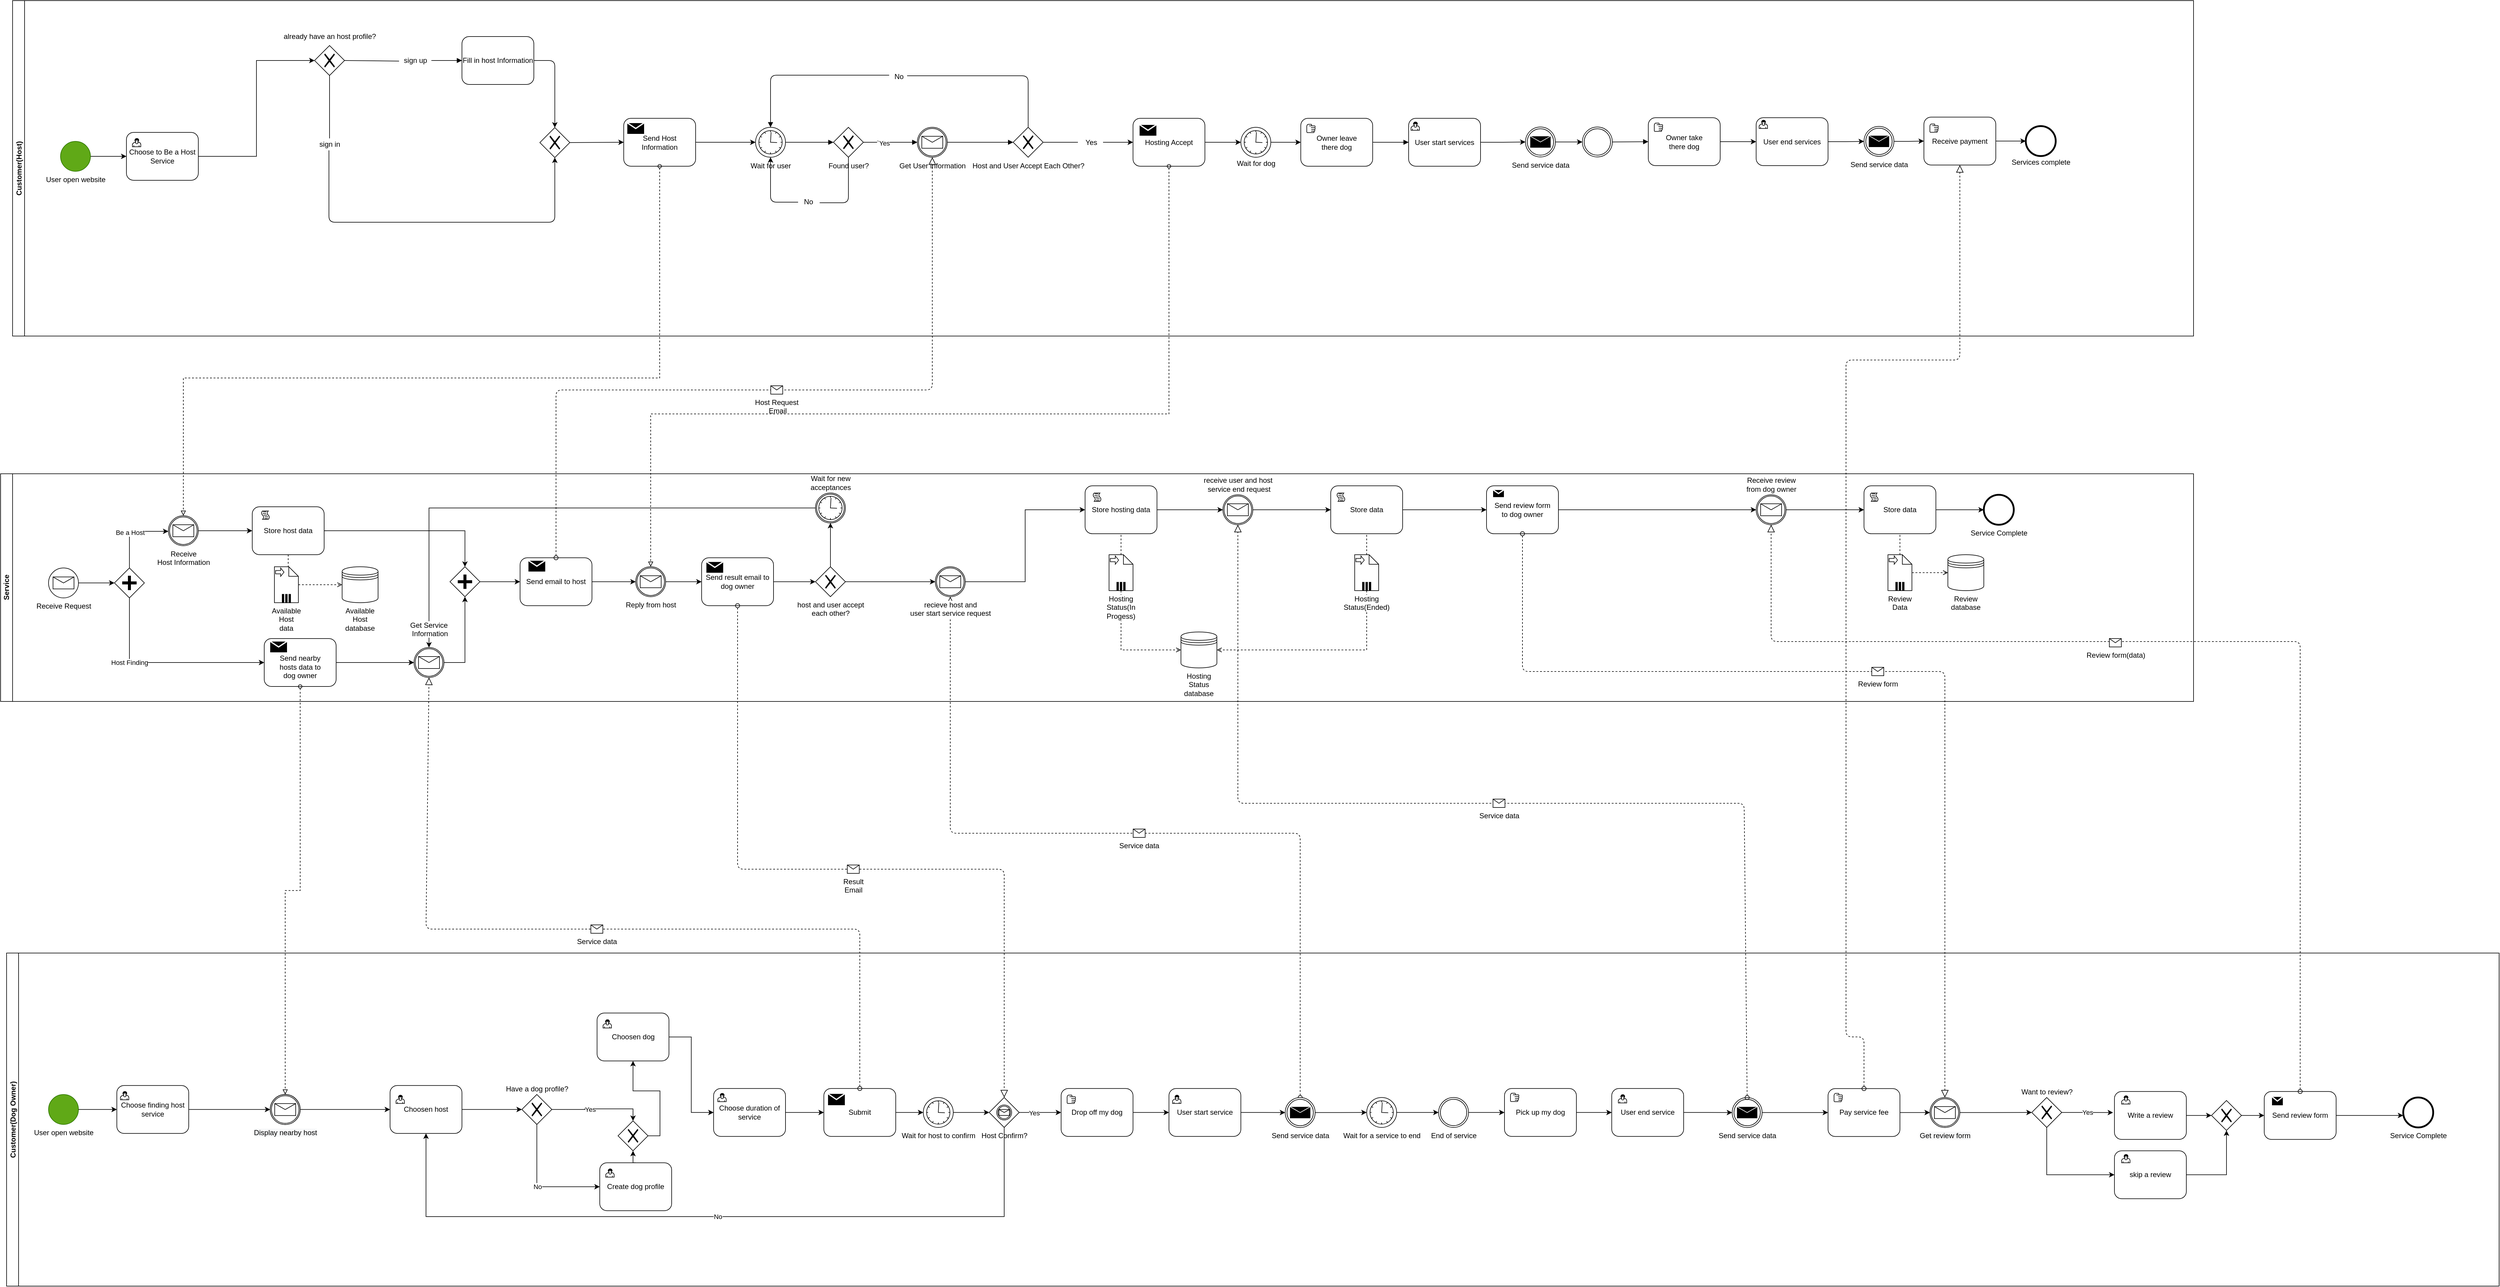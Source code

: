<mxfile version="14.2.9" type="github">
  <diagram id="prtHgNgQTEPvFCAcTncT" name="Page-1">
    <mxGraphModel dx="2011" dy="3407" grid="1" gridSize="10" guides="1" tooltips="1" connect="1" arrows="1" fold="1" page="1" pageScale="1" pageWidth="1654" pageHeight="1169" math="0" shadow="0">
      <root>
        <mxCell id="0" />
        <mxCell id="1" parent="0" />
        <mxCell id="zRcpY7Li771tuFU87ufb-33" value="" style="startArrow=oval;startFill=0;startSize=7;endArrow=block;endFill=0;endSize=10;dashed=1;html=1;exitX=0.5;exitY=0;exitDx=0;exitDy=0;entryX=0.5;entryY=1;entryDx=0;entryDy=0;labelBackgroundColor=#ffffff;" edge="1" parent="1" source="zRcpY7Li771tuFU87ufb-11" target="unD61fQ7snLegaBzTk5--12">
          <mxGeometry relative="1" as="geometry">
            <mxPoint x="2300" y="-660" as="sourcePoint" />
            <mxPoint x="2400" y="-660" as="targetPoint" />
            <Array as="points">
              <mxPoint x="2329" y="-780" />
              <mxPoint x="1745" y="-780" />
            </Array>
          </mxGeometry>
        </mxCell>
        <mxCell id="zRcpY7Li771tuFU87ufb-34" value="Service data" style="shape=message;html=1;outlineConnect=0;labelPosition=center;verticalLabelPosition=bottom;align=center;verticalAlign=top;" vertex="1" parent="zRcpY7Li771tuFU87ufb-33">
          <mxGeometry width="20" height="14" relative="1" as="geometry">
            <mxPoint x="-10" y="-7" as="offset" />
          </mxGeometry>
        </mxCell>
        <mxCell id="unD61fQ7snLegaBzTk5--29" style="edgeStyle=orthogonalEdgeStyle;rounded=0;orthogonalLoop=1;jettySize=auto;html=1;entryX=0;entryY=0.5;entryDx=0;entryDy=0;" parent="1" source="unD61fQ7snLegaBzTk5--26" target="unD61fQ7snLegaBzTk5--37" edge="1">
          <mxGeometry relative="1" as="geometry">
            <mxPoint x="2930" y="-1320.0" as="targetPoint" />
          </mxGeometry>
        </mxCell>
        <mxCell id="unD61fQ7snLegaBzTk5--26" value="Send review form &lt;br&gt;to dog owner" style="shape=ext;rounded=1;html=1;whiteSpace=wrap;" parent="1" vertex="1">
          <mxGeometry x="2640" y="-1360" width="120" height="80" as="geometry" />
        </mxCell>
        <mxCell id="zWBF7Wv0CZKXbvyfvgMt-2" value="Customer(Dog Owner)" style="swimlane;startSize=20;horizontal=0;labelPosition=center;verticalLabelPosition=middle;align=center;verticalAlign=middle;" parent="1" vertex="1">
          <mxGeometry x="170" y="-580" width="4160" height="556" as="geometry" />
        </mxCell>
        <mxCell id="zWBF7Wv0CZKXbvyfvgMt-4" value="&lt;span style=&quot;&quot;&gt;User open website&lt;/span&gt;" style="shape=mxgraph.bpmn.shape;html=1;verticalLabelPosition=bottom;labelBackgroundColor=#FFFFFF;verticalAlign=top;align=center;perimeter=ellipsePerimeter;outlineConnect=0;outline=standard;symbol=general;fillColor=#60a917;strokeColor=#2D7600;" parent="zWBF7Wv0CZKXbvyfvgMt-2" vertex="1">
          <mxGeometry x="70" y="236.14" width="50" height="50" as="geometry" />
        </mxCell>
        <mxCell id="zWBF7Wv0CZKXbvyfvgMt-94" style="edgeStyle=orthogonalEdgeStyle;rounded=0;orthogonalLoop=1;jettySize=auto;html=1;startArrow=none;startFill=0;endArrow=block;endFill=1;entryX=0.5;entryY=0;entryDx=0;entryDy=0;" parent="zWBF7Wv0CZKXbvyfvgMt-2" edge="1">
          <mxGeometry relative="1" as="geometry">
            <mxPoint x="1545" y="35.0" as="targetPoint" />
            <Array as="points">
              <mxPoint x="2035" y="-70" />
              <mxPoint x="1545" y="-70" />
            </Array>
          </mxGeometry>
        </mxCell>
        <mxCell id="zWBF7Wv0CZKXbvyfvgMt-95" value="No" style="edgeLabel;html=1;align=center;verticalAlign=middle;resizable=0;points=[];" parent="zWBF7Wv0CZKXbvyfvgMt-94" connectable="0" vertex="1">
          <mxGeometry x="-0.203" y="3" relative="1" as="geometry">
            <mxPoint as="offset" />
          </mxGeometry>
        </mxCell>
        <mxCell id="zWBF7Wv0CZKXbvyfvgMt-184" style="edgeStyle=orthogonalEdgeStyle;rounded=0;orthogonalLoop=1;jettySize=auto;html=1;exitX=1;exitY=0.5;exitDx=0;exitDy=0;entryX=0;entryY=0.5;entryDx=0;entryDy=0;" parent="zWBF7Wv0CZKXbvyfvgMt-2" source="zWBF7Wv0CZKXbvyfvgMt-153" target="Tl_W29gyMfKL-6Gt1cae-114" edge="1">
          <mxGeometry relative="1" as="geometry">
            <mxPoint x="450" y="261.14" as="targetPoint" />
          </mxGeometry>
        </mxCell>
        <mxCell id="zWBF7Wv0CZKXbvyfvgMt-153" value="Choose finding host&lt;br&gt;service" style="shape=ext;rounded=1;html=1;whiteSpace=wrap;" parent="zWBF7Wv0CZKXbvyfvgMt-2" vertex="1">
          <mxGeometry x="184" y="221.14" width="120" height="80" as="geometry" />
        </mxCell>
        <mxCell id="zWBF7Wv0CZKXbvyfvgMt-151" style="edgeStyle=orthogonalEdgeStyle;rounded=0;orthogonalLoop=1;jettySize=auto;html=1;exitX=1;exitY=0.5;exitDx=0;exitDy=0;entryX=0;entryY=0.5;entryDx=0;entryDy=0;" parent="zWBF7Wv0CZKXbvyfvgMt-2" source="zWBF7Wv0CZKXbvyfvgMt-4" target="zWBF7Wv0CZKXbvyfvgMt-153" edge="1">
          <mxGeometry relative="1" as="geometry">
            <mxPoint x="170" y="266.64" as="targetPoint" />
          </mxGeometry>
        </mxCell>
        <mxCell id="zWBF7Wv0CZKXbvyfvgMt-163" style="edgeStyle=orthogonalEdgeStyle;rounded=0;orthogonalLoop=1;jettySize=auto;html=1;exitX=1;exitY=0.5;exitDx=0;exitDy=0;entryX=0;entryY=0.5;entryDx=0;entryDy=0;" parent="zWBF7Wv0CZKXbvyfvgMt-2" source="Tl_W29gyMfKL-6Gt1cae-114" target="zWBF7Wv0CZKXbvyfvgMt-155" edge="1">
          <mxGeometry relative="1" as="geometry">
            <mxPoint x="500" y="261.14" as="sourcePoint" />
          </mxGeometry>
        </mxCell>
        <mxCell id="zWBF7Wv0CZKXbvyfvgMt-164" style="edgeStyle=orthogonalEdgeStyle;rounded=0;orthogonalLoop=1;jettySize=auto;html=1;exitX=1;exitY=0.5;exitDx=0;exitDy=0;entryX=0;entryY=0.5;entryDx=0;entryDy=0;" parent="zWBF7Wv0CZKXbvyfvgMt-2" source="zWBF7Wv0CZKXbvyfvgMt-155" target="zWBF7Wv0CZKXbvyfvgMt-157" edge="1">
          <mxGeometry relative="1" as="geometry" />
        </mxCell>
        <mxCell id="zWBF7Wv0CZKXbvyfvgMt-155" value="Choosen host" style="shape=ext;rounded=1;html=1;whiteSpace=wrap;" parent="zWBF7Wv0CZKXbvyfvgMt-2" vertex="1">
          <mxGeometry x="640" y="221.14" width="120" height="80" as="geometry" />
        </mxCell>
        <mxCell id="zWBF7Wv0CZKXbvyfvgMt-157" value="Have a dog profile?" style="shape=mxgraph.bpmn.shape;html=1;verticalLabelPosition=top;labelBackgroundColor=#ffffff;verticalAlign=bottom;align=center;perimeter=rhombusPerimeter;background=gateway;outlineConnect=0;outline=none;symbol=exclusiveGw;labelPosition=center;" parent="zWBF7Wv0CZKXbvyfvgMt-2" vertex="1">
          <mxGeometry x="860" y="236.14" width="50" height="50" as="geometry" />
        </mxCell>
        <mxCell id="zWBF7Wv0CZKXbvyfvgMt-205" style="edgeStyle=orthogonalEdgeStyle;rounded=0;orthogonalLoop=1;jettySize=auto;html=1;exitX=0.5;exitY=0;exitDx=0;exitDy=0;entryX=0.5;entryY=1;entryDx=0;entryDy=0;" parent="zWBF7Wv0CZKXbvyfvgMt-2" source="zWBF7Wv0CZKXbvyfvgMt-158" target="zWBF7Wv0CZKXbvyfvgMt-204" edge="1">
          <mxGeometry relative="1" as="geometry" />
        </mxCell>
        <mxCell id="zWBF7Wv0CZKXbvyfvgMt-158" value="Create dog profile" style="shape=ext;rounded=1;html=1;whiteSpace=wrap;" parent="zWBF7Wv0CZKXbvyfvgMt-2" vertex="1">
          <mxGeometry x="990" y="350.14" width="120" height="80" as="geometry" />
        </mxCell>
        <mxCell id="zWBF7Wv0CZKXbvyfvgMt-159" value="No" style="edgeStyle=orthogonalEdgeStyle;rounded=0;orthogonalLoop=1;jettySize=auto;html=1;exitX=0.5;exitY=1;exitDx=0;exitDy=0;entryX=0;entryY=0.5;entryDx=0;entryDy=0;" parent="zWBF7Wv0CZKXbvyfvgMt-2" source="zWBF7Wv0CZKXbvyfvgMt-157" target="zWBF7Wv0CZKXbvyfvgMt-158" edge="1">
          <mxGeometry relative="1" as="geometry">
            <mxPoint x="885.471" y="390.14" as="targetPoint" />
          </mxGeometry>
        </mxCell>
        <mxCell id="zWBF7Wv0CZKXbvyfvgMt-183" style="edgeStyle=orthogonalEdgeStyle;rounded=0;orthogonalLoop=1;jettySize=auto;html=1;exitX=1;exitY=0.5;exitDx=0;exitDy=0;entryX=0;entryY=0.5;entryDx=0;entryDy=0;" parent="zWBF7Wv0CZKXbvyfvgMt-2" source="zWBF7Wv0CZKXbvyfvgMt-165" target="zWBF7Wv0CZKXbvyfvgMt-181" edge="1">
          <mxGeometry relative="1" as="geometry" />
        </mxCell>
        <mxCell id="zWBF7Wv0CZKXbvyfvgMt-165" value="Choose duration of service" style="shape=ext;rounded=1;html=1;whiteSpace=wrap;" parent="zWBF7Wv0CZKXbvyfvgMt-2" vertex="1">
          <mxGeometry x="1180" y="226.14" width="120" height="80" as="geometry" />
        </mxCell>
        <mxCell id="zWBF7Wv0CZKXbvyfvgMt-160" style="edgeStyle=orthogonalEdgeStyle;rounded=0;orthogonalLoop=1;jettySize=auto;html=1;exitX=1;exitY=0.5;exitDx=0;exitDy=0;entryX=0.5;entryY=0;entryDx=0;entryDy=0;" parent="zWBF7Wv0CZKXbvyfvgMt-2" source="zWBF7Wv0CZKXbvyfvgMt-157" target="zWBF7Wv0CZKXbvyfvgMt-204" edge="1">
          <mxGeometry relative="1" as="geometry">
            <mxPoint x="1050" y="266.14" as="targetPoint" />
          </mxGeometry>
        </mxCell>
        <mxCell id="zWBF7Wv0CZKXbvyfvgMt-161" value="Yes" style="edgeLabel;html=1;align=center;verticalAlign=middle;resizable=0;points=[];" parent="zWBF7Wv0CZKXbvyfvgMt-160" connectable="0" vertex="1">
          <mxGeometry x="-0.167" y="-1" relative="1" as="geometry">
            <mxPoint as="offset" />
          </mxGeometry>
        </mxCell>
        <mxCell id="zWBF7Wv0CZKXbvyfvgMt-170" style="edgeStyle=orthogonalEdgeStyle;rounded=0;orthogonalLoop=1;jettySize=auto;html=1;exitX=1;exitY=0.5;exitDx=0;exitDy=0;entryX=0;entryY=0.5;entryDx=0;entryDy=0;" parent="zWBF7Wv0CZKXbvyfvgMt-2" source="zWBF7Wv0CZKXbvyfvgMt-167" target="zWBF7Wv0CZKXbvyfvgMt-172" edge="1">
          <mxGeometry relative="1" as="geometry">
            <mxPoint x="1430.0" y="267.14" as="targetPoint" />
          </mxGeometry>
        </mxCell>
        <mxCell id="zWBF7Wv0CZKXbvyfvgMt-167" value="Wait for host to confirm" style="shape=mxgraph.bpmn.shape;html=1;verticalLabelPosition=bottom;labelBackgroundColor=#ffffff;verticalAlign=top;align=center;perimeter=ellipsePerimeter;outlineConnect=0;outline=standard;symbol=timer;" parent="zWBF7Wv0CZKXbvyfvgMt-2" vertex="1">
          <mxGeometry x="1530" y="241.14" width="50" height="50" as="geometry" />
        </mxCell>
        <mxCell id="zWBF7Wv0CZKXbvyfvgMt-172" value="Host Confirm?" style="shape=mxgraph.bpmn.shape;html=1;verticalLabelPosition=bottom;labelBackgroundColor=#ffffff;verticalAlign=top;align=center;perimeter=rhombusPerimeter;background=gateway;outlineConnect=0;outline=catching;symbol=message;labelPosition=center;" parent="zWBF7Wv0CZKXbvyfvgMt-2" vertex="1">
          <mxGeometry x="1640" y="241.14" width="50" height="50" as="geometry" />
        </mxCell>
        <mxCell id="zWBF7Wv0CZKXbvyfvgMt-173" value="No" style="edgeStyle=orthogonalEdgeStyle;rounded=0;orthogonalLoop=1;jettySize=auto;html=1;exitX=0.5;exitY=1;exitDx=0;exitDy=0;entryX=0.5;entryY=1;entryDx=0;entryDy=0;" parent="zWBF7Wv0CZKXbvyfvgMt-2" source="zWBF7Wv0CZKXbvyfvgMt-172" target="zWBF7Wv0CZKXbvyfvgMt-155" edge="1">
          <mxGeometry relative="1" as="geometry">
            <mxPoint x="1475" y="440.14" as="targetPoint" />
            <Array as="points">
              <mxPoint x="1665" y="440" />
              <mxPoint x="700" y="440" />
            </Array>
          </mxGeometry>
        </mxCell>
        <mxCell id="zWBF7Wv0CZKXbvyfvgMt-195" style="edgeStyle=orthogonalEdgeStyle;rounded=0;orthogonalLoop=1;jettySize=auto;html=1;exitX=1;exitY=0.5;exitDx=0;exitDy=0;entryX=0;entryY=0.5;entryDx=0;entryDy=0;" parent="zWBF7Wv0CZKXbvyfvgMt-2" source="zWBF7Wv0CZKXbvyfvgMt-176" target="zWBF7Wv0CZKXbvyfvgMt-194" edge="1">
          <mxGeometry relative="1" as="geometry" />
        </mxCell>
        <mxCell id="zWBF7Wv0CZKXbvyfvgMt-176" value="Drop off my dog" style="shape=ext;rounded=1;html=1;whiteSpace=wrap;" parent="zWBF7Wv0CZKXbvyfvgMt-2" vertex="1">
          <mxGeometry x="1760" y="226.14" width="120" height="80" as="geometry" />
        </mxCell>
        <mxCell id="zWBF7Wv0CZKXbvyfvgMt-174" style="edgeStyle=orthogonalEdgeStyle;rounded=0;orthogonalLoop=1;jettySize=auto;html=1;exitX=1;exitY=0.5;exitDx=0;exitDy=0;entryX=0;entryY=0.5;entryDx=0;entryDy=0;" parent="zWBF7Wv0CZKXbvyfvgMt-2" source="zWBF7Wv0CZKXbvyfvgMt-172" target="zWBF7Wv0CZKXbvyfvgMt-176" edge="1">
          <mxGeometry relative="1" as="geometry">
            <mxPoint x="1600" y="266.14" as="targetPoint" />
          </mxGeometry>
        </mxCell>
        <mxCell id="zWBF7Wv0CZKXbvyfvgMt-175" value="Yes" style="edgeLabel;html=1;align=center;verticalAlign=middle;resizable=0;points=[];" parent="zWBF7Wv0CZKXbvyfvgMt-174" connectable="0" vertex="1">
          <mxGeometry x="-0.28" y="-1" relative="1" as="geometry">
            <mxPoint as="offset" />
          </mxGeometry>
        </mxCell>
        <mxCell id="zWBF7Wv0CZKXbvyfvgMt-177" value="" style="shape=mxgraph.bpmn.manual_task;html=1;outlineConnect=0;" parent="zWBF7Wv0CZKXbvyfvgMt-2" vertex="1">
          <mxGeometry x="1770" y="237.14" width="14" height="14" as="geometry" />
        </mxCell>
        <mxCell id="zWBF7Wv0CZKXbvyfvgMt-180" style="edgeStyle=orthogonalEdgeStyle;rounded=0;orthogonalLoop=1;jettySize=auto;html=1;exitX=1;exitY=0.5;exitDx=0;exitDy=0;entryX=0;entryY=0.5;entryDx=0;entryDy=0;" parent="zWBF7Wv0CZKXbvyfvgMt-2" source="zWBF7Wv0CZKXbvyfvgMt-179" target="zWBF7Wv0CZKXbvyfvgMt-165" edge="1">
          <mxGeometry relative="1" as="geometry" />
        </mxCell>
        <mxCell id="zWBF7Wv0CZKXbvyfvgMt-179" value="Choosen dog" style="shape=ext;rounded=1;html=1;whiteSpace=wrap;" parent="zWBF7Wv0CZKXbvyfvgMt-2" vertex="1">
          <mxGeometry x="985.5" y="100.14" width="120" height="80" as="geometry" />
        </mxCell>
        <mxCell id="zWBF7Wv0CZKXbvyfvgMt-182" style="edgeStyle=orthogonalEdgeStyle;rounded=0;orthogonalLoop=1;jettySize=auto;html=1;exitX=1;exitY=0.5;exitDx=0;exitDy=0;entryX=0;entryY=0.5;entryDx=0;entryDy=0;" parent="zWBF7Wv0CZKXbvyfvgMt-2" source="zWBF7Wv0CZKXbvyfvgMt-181" target="zWBF7Wv0CZKXbvyfvgMt-167" edge="1">
          <mxGeometry relative="1" as="geometry" />
        </mxCell>
        <mxCell id="zWBF7Wv0CZKXbvyfvgMt-181" value="Submit" style="shape=ext;rounded=1;html=1;whiteSpace=wrap;" parent="zWBF7Wv0CZKXbvyfvgMt-2" vertex="1">
          <mxGeometry x="1364" y="226.14" width="120" height="80" as="geometry" />
        </mxCell>
        <mxCell id="zWBF7Wv0CZKXbvyfvgMt-187" value="" style="shape=mxgraph.bpmn.user_task;html=1;outlineConnect=0;" parent="zWBF7Wv0CZKXbvyfvgMt-2" vertex="1">
          <mxGeometry x="650" y="237.14" width="14" height="14" as="geometry" />
        </mxCell>
        <mxCell id="zWBF7Wv0CZKXbvyfvgMt-188" value="" style="shape=mxgraph.bpmn.user_task;html=1;outlineConnect=0;" parent="zWBF7Wv0CZKXbvyfvgMt-2" vertex="1">
          <mxGeometry x="995.5" y="111.14" width="14" height="14" as="geometry" />
        </mxCell>
        <mxCell id="zWBF7Wv0CZKXbvyfvgMt-189" value="" style="shape=mxgraph.bpmn.user_task;html=1;outlineConnect=0;" parent="zWBF7Wv0CZKXbvyfvgMt-2" vertex="1">
          <mxGeometry x="1000" y="360.14" width="14" height="14" as="geometry" />
        </mxCell>
        <mxCell id="zWBF7Wv0CZKXbvyfvgMt-190" value="" style="shape=mxgraph.bpmn.user_task;html=1;outlineConnect=0;" parent="zWBF7Wv0CZKXbvyfvgMt-2" vertex="1">
          <mxGeometry x="1187" y="234.14" width="14" height="14" as="geometry" />
        </mxCell>
        <mxCell id="zWBF7Wv0CZKXbvyfvgMt-191" value="" style="shape=mxgraph.bpmn.user_task;html=1;outlineConnect=0;" parent="zWBF7Wv0CZKXbvyfvgMt-2" vertex="1">
          <mxGeometry x="190" y="231" width="14" height="14" as="geometry" />
        </mxCell>
        <mxCell id="zWBF7Wv0CZKXbvyfvgMt-193" value="" style="shape=message;whiteSpace=wrap;html=1;outlineConnect=0;fillColor=#000000;strokeColor=#ffffff;strokeWidth=2;" parent="zWBF7Wv0CZKXbvyfvgMt-2" vertex="1">
          <mxGeometry x="1370" y="234.14" width="30" height="20.86" as="geometry" />
        </mxCell>
        <mxCell id="zWBF7Wv0CZKXbvyfvgMt-211" style="edgeStyle=orthogonalEdgeStyle;rounded=0;orthogonalLoop=1;jettySize=auto;html=1;exitX=1;exitY=0.5;exitDx=0;exitDy=0;entryX=0;entryY=0.5;entryDx=0;entryDy=0;" parent="zWBF7Wv0CZKXbvyfvgMt-2" source="zWBF7Wv0CZKXbvyfvgMt-194" target="zRcpY7Li771tuFU87ufb-11" edge="1">
          <mxGeometry relative="1" as="geometry">
            <mxPoint x="2100" y="266.14" as="targetPoint" />
          </mxGeometry>
        </mxCell>
        <mxCell id="zWBF7Wv0CZKXbvyfvgMt-194" value="User start service" style="shape=ext;rounded=1;html=1;whiteSpace=wrap;" parent="zWBF7Wv0CZKXbvyfvgMt-2" vertex="1">
          <mxGeometry x="1940" y="226.14" width="120" height="80" as="geometry" />
        </mxCell>
        <mxCell id="zWBF7Wv0CZKXbvyfvgMt-196" value="" style="shape=mxgraph.bpmn.user_task;html=1;outlineConnect=0;" parent="zWBF7Wv0CZKXbvyfvgMt-2" vertex="1">
          <mxGeometry x="1946" y="237.14" width="14" height="14" as="geometry" />
        </mxCell>
        <mxCell id="zWBF7Wv0CZKXbvyfvgMt-202" style="edgeStyle=orthogonalEdgeStyle;rounded=0;orthogonalLoop=1;jettySize=auto;html=1;exitX=1;exitY=0.5;exitDx=0;exitDy=0;entryX=0;entryY=0.5;entryDx=0;entryDy=0;" parent="zWBF7Wv0CZKXbvyfvgMt-2" source="zWBF7Wv0CZKXbvyfvgMt-197" target="zWBF7Wv0CZKXbvyfvgMt-201" edge="1">
          <mxGeometry relative="1" as="geometry" />
        </mxCell>
        <mxCell id="zWBF7Wv0CZKXbvyfvgMt-197" value="Wait for a service to end" style="shape=mxgraph.bpmn.shape;html=1;verticalLabelPosition=bottom;labelBackgroundColor=#ffffff;verticalAlign=top;align=center;perimeter=ellipsePerimeter;outlineConnect=0;outline=standard;symbol=timer;" parent="zWBF7Wv0CZKXbvyfvgMt-2" vertex="1">
          <mxGeometry x="2270" y="241.14" width="50" height="50" as="geometry" />
        </mxCell>
        <mxCell id="zRcpY7Li771tuFU87ufb-5" style="edgeStyle=orthogonalEdgeStyle;rounded=0;orthogonalLoop=1;jettySize=auto;html=1;exitX=1;exitY=0.5;exitDx=0;exitDy=0;entryX=0;entryY=0.5;entryDx=0;entryDy=0;" parent="zWBF7Wv0CZKXbvyfvgMt-2" source="zWBF7Wv0CZKXbvyfvgMt-199" target="zRcpY7Li771tuFU87ufb-12" edge="1">
          <mxGeometry relative="1" as="geometry">
            <mxPoint x="2840" y="266.14" as="targetPoint" />
          </mxGeometry>
        </mxCell>
        <mxCell id="zWBF7Wv0CZKXbvyfvgMt-199" value="User end service" style="shape=ext;rounded=1;html=1;whiteSpace=wrap;" parent="zWBF7Wv0CZKXbvyfvgMt-2" vertex="1">
          <mxGeometry x="2679" y="226.14" width="120" height="80" as="geometry" />
        </mxCell>
        <mxCell id="zWBF7Wv0CZKXbvyfvgMt-200" value="" style="shape=mxgraph.bpmn.user_task;html=1;outlineConnect=0;" parent="zWBF7Wv0CZKXbvyfvgMt-2" vertex="1">
          <mxGeometry x="2690" y="236.28" width="14" height="14" as="geometry" />
        </mxCell>
        <mxCell id="zWBF7Wv0CZKXbvyfvgMt-239" style="edgeStyle=orthogonalEdgeStyle;rounded=0;orthogonalLoop=1;jettySize=auto;html=1;exitX=1;exitY=0.5;exitDx=0;exitDy=0;entryX=0;entryY=0.5;entryDx=0;entryDy=0;" parent="zWBF7Wv0CZKXbvyfvgMt-2" source="zWBF7Wv0CZKXbvyfvgMt-201" target="zWBF7Wv0CZKXbvyfvgMt-237" edge="1">
          <mxGeometry relative="1" as="geometry" />
        </mxCell>
        <mxCell id="zWBF7Wv0CZKXbvyfvgMt-201" value="End of service" style="shape=mxgraph.bpmn.shape;html=1;verticalLabelPosition=bottom;labelBackgroundColor=#ffffff;verticalAlign=top;align=center;perimeter=ellipsePerimeter;outlineConnect=0;outline=throwing;symbol=general;" parent="zWBF7Wv0CZKXbvyfvgMt-2" vertex="1">
          <mxGeometry x="2390" y="241.14" width="50" height="50" as="geometry" />
        </mxCell>
        <mxCell id="zWBF7Wv0CZKXbvyfvgMt-204" value="" style="shape=mxgraph.bpmn.shape;html=1;verticalLabelPosition=bottom;labelBackgroundColor=#ffffff;verticalAlign=top;align=center;perimeter=rhombusPerimeter;background=gateway;outlineConnect=0;outline=none;symbol=exclusiveGw;" parent="zWBF7Wv0CZKXbvyfvgMt-2" vertex="1">
          <mxGeometry x="1020.5" y="280.14" width="50" height="50" as="geometry" />
        </mxCell>
        <mxCell id="zWBF7Wv0CZKXbvyfvgMt-206" style="edgeStyle=orthogonalEdgeStyle;rounded=0;orthogonalLoop=1;jettySize=auto;html=1;exitX=1;exitY=0.5;exitDx=0;exitDy=0;entryX=0.5;entryY=1;entryDx=0;entryDy=0;" parent="zWBF7Wv0CZKXbvyfvgMt-2" source="zWBF7Wv0CZKXbvyfvgMt-204" target="zWBF7Wv0CZKXbvyfvgMt-179" edge="1">
          <mxGeometry relative="1" as="geometry">
            <mxPoint x="1046" y="190.14" as="targetPoint" />
          </mxGeometry>
        </mxCell>
        <mxCell id="zWBF7Wv0CZKXbvyfvgMt-219" style="edgeStyle=orthogonalEdgeStyle;rounded=0;orthogonalLoop=1;jettySize=auto;html=1;exitX=1;exitY=0.5;exitDx=0;exitDy=0;entryX=0;entryY=0.5;entryDx=0;entryDy=0;" parent="zWBF7Wv0CZKXbvyfvgMt-2" source="zWBF7Wv0CZKXbvyfvgMt-207" target="Tl_W29gyMfKL-6Gt1cae-115" edge="1">
          <mxGeometry relative="1" as="geometry">
            <mxPoint x="3030" y="266" as="targetPoint" />
          </mxGeometry>
        </mxCell>
        <mxCell id="zWBF7Wv0CZKXbvyfvgMt-207" value="Pay service fee" style="shape=ext;rounded=1;html=1;whiteSpace=wrap;" parent="zWBF7Wv0CZKXbvyfvgMt-2" vertex="1">
          <mxGeometry x="3040" y="226.28" width="120" height="80" as="geometry" />
        </mxCell>
        <mxCell id="zWBF7Wv0CZKXbvyfvgMt-209" value="" style="shape=mxgraph.bpmn.manual_task;html=1;outlineConnect=0;" parent="zWBF7Wv0CZKXbvyfvgMt-2" vertex="1">
          <mxGeometry x="3050" y="234.28" width="14" height="14" as="geometry" />
        </mxCell>
        <mxCell id="zWBF7Wv0CZKXbvyfvgMt-212" style="edgeStyle=orthogonalEdgeStyle;rounded=0;orthogonalLoop=1;jettySize=auto;html=1;exitX=1;exitY=0.5;exitDx=0;exitDy=0;entryX=0;entryY=0.5;entryDx=0;entryDy=0;" parent="zWBF7Wv0CZKXbvyfvgMt-2" source="zRcpY7Li771tuFU87ufb-11" target="zWBF7Wv0CZKXbvyfvgMt-197" edge="1">
          <mxGeometry relative="1" as="geometry">
            <mxPoint x="2220" y="266.14" as="sourcePoint" />
          </mxGeometry>
        </mxCell>
        <mxCell id="zWBF7Wv0CZKXbvyfvgMt-224" style="edgeStyle=orthogonalEdgeStyle;rounded=0;orthogonalLoop=1;jettySize=auto;html=1;exitX=1;exitY=0.5;exitDx=0;exitDy=0;entryX=0;entryY=0.5;entryDx=0;entryDy=0;" parent="zWBF7Wv0CZKXbvyfvgMt-2" source="Tl_W29gyMfKL-6Gt1cae-115" target="zWBF7Wv0CZKXbvyfvgMt-223" edge="1">
          <mxGeometry relative="1" as="geometry">
            <mxPoint x="3150" y="266" as="sourcePoint" />
          </mxGeometry>
        </mxCell>
        <mxCell id="UqbvAmdc36Q0mgXbzvY8-67" style="edgeStyle=orthogonalEdgeStyle;rounded=0;orthogonalLoop=1;jettySize=auto;html=1;entryX=0;entryY=0.5;entryDx=0;entryDy=0;labelBackgroundColor=#ffffff;startArrow=none;startFill=0;endArrow=classic;endFill=1;fontColor=#000000;" edge="1" parent="zWBF7Wv0CZKXbvyfvgMt-2" source="zWBF7Wv0CZKXbvyfvgMt-223" target="UqbvAmdc36Q0mgXbzvY8-65">
          <mxGeometry relative="1" as="geometry">
            <Array as="points">
              <mxPoint x="3405" y="370" />
            </Array>
          </mxGeometry>
        </mxCell>
        <mxCell id="zWBF7Wv0CZKXbvyfvgMt-223" value="Want to review?" style="shape=mxgraph.bpmn.shape;html=1;verticalLabelPosition=top;labelBackgroundColor=#ffffff;verticalAlign=bottom;align=center;perimeter=rhombusPerimeter;background=gateway;outlineConnect=0;outline=none;symbol=exclusiveGw;labelPosition=center;" parent="zWBF7Wv0CZKXbvyfvgMt-2" vertex="1">
          <mxGeometry x="3380" y="241.14" width="50" height="50" as="geometry" />
        </mxCell>
        <mxCell id="zWBF7Wv0CZKXbvyfvgMt-231" style="edgeStyle=orthogonalEdgeStyle;rounded=0;orthogonalLoop=1;jettySize=auto;html=1;exitX=1;exitY=0.5;exitDx=0;exitDy=0;entryX=0;entryY=0.5;entryDx=0;entryDy=0;" parent="zWBF7Wv0CZKXbvyfvgMt-2" source="zWBF7Wv0CZKXbvyfvgMt-228" target="Tl_W29gyMfKL-6Gt1cae-110" edge="1">
          <mxGeometry relative="1" as="geometry">
            <mxPoint x="3680" y="271.14" as="targetPoint" />
          </mxGeometry>
        </mxCell>
        <mxCell id="zWBF7Wv0CZKXbvyfvgMt-228" value="Write a review" style="shape=ext;rounded=1;html=1;whiteSpace=wrap;" parent="zWBF7Wv0CZKXbvyfvgMt-2" vertex="1">
          <mxGeometry x="3518" y="231.14" width="120" height="80" as="geometry" />
        </mxCell>
        <mxCell id="zWBF7Wv0CZKXbvyfvgMt-227" value="Yes" style="edgeStyle=orthogonalEdgeStyle;rounded=0;orthogonalLoop=1;jettySize=auto;html=1;exitX=1;exitY=0.5;exitDx=0;exitDy=0;entryX=-0.019;entryY=0.44;entryDx=0;entryDy=0;entryPerimeter=0;" parent="zWBF7Wv0CZKXbvyfvgMt-2" source="zWBF7Wv0CZKXbvyfvgMt-223" target="zWBF7Wv0CZKXbvyfvgMt-228" edge="1">
          <mxGeometry relative="1" as="geometry">
            <mxPoint x="3510" y="266.14" as="targetPoint" />
          </mxGeometry>
        </mxCell>
        <mxCell id="zWBF7Wv0CZKXbvyfvgMt-229" value="" style="shape=mxgraph.bpmn.user_task;html=1;outlineConnect=0;" parent="zWBF7Wv0CZKXbvyfvgMt-2" vertex="1">
          <mxGeometry x="3530" y="238.14" width="14" height="14" as="geometry" />
        </mxCell>
        <mxCell id="zWBF7Wv0CZKXbvyfvgMt-233" value="Service Complete" style="shape=mxgraph.bpmn.shape;html=1;verticalLabelPosition=bottom;labelBackgroundColor=#ffffff;verticalAlign=top;align=center;perimeter=ellipsePerimeter;outlineConnect=0;outline=end;symbol=general;" parent="zWBF7Wv0CZKXbvyfvgMt-2" vertex="1">
          <mxGeometry x="4000" y="241.14" width="50" height="50" as="geometry" />
        </mxCell>
        <mxCell id="zWBF7Wv0CZKXbvyfvgMt-236" style="edgeStyle=orthogonalEdgeStyle;rounded=0;orthogonalLoop=1;jettySize=auto;html=1;exitX=1;exitY=0.5;exitDx=0;exitDy=0;" parent="zWBF7Wv0CZKXbvyfvgMt-2" source="Tl_W29gyMfKL-6Gt1cae-108" edge="1">
          <mxGeometry relative="1" as="geometry">
            <mxPoint x="3900" y="271.14" as="sourcePoint" />
            <mxPoint x="4000" y="271.14" as="targetPoint" />
          </mxGeometry>
        </mxCell>
        <mxCell id="Tl_W29gyMfKL-6Gt1cae-108" value="Send review form" style="shape=ext;rounded=1;html=1;whiteSpace=wrap;" parent="zWBF7Wv0CZKXbvyfvgMt-2" vertex="1">
          <mxGeometry x="3768" y="231.14" width="120" height="80" as="geometry" />
        </mxCell>
        <mxCell id="Tl_W29gyMfKL-6Gt1cae-109" value="" style="shape=message;whiteSpace=wrap;html=1;outlineConnect=0;fillColor=#000000;strokeColor=#ffffff;strokeWidth=2;" parent="zWBF7Wv0CZKXbvyfvgMt-2" vertex="1">
          <mxGeometry x="3780" y="239.14" width="20" height="16" as="geometry" />
        </mxCell>
        <mxCell id="Tl_W29gyMfKL-6Gt1cae-111" style="edgeStyle=orthogonalEdgeStyle;rounded=0;orthogonalLoop=1;jettySize=auto;html=1;entryX=0;entryY=0.5;entryDx=0;entryDy=0;" parent="zWBF7Wv0CZKXbvyfvgMt-2" source="Tl_W29gyMfKL-6Gt1cae-110" target="Tl_W29gyMfKL-6Gt1cae-108" edge="1">
          <mxGeometry relative="1" as="geometry" />
        </mxCell>
        <mxCell id="Tl_W29gyMfKL-6Gt1cae-110" value="" style="shape=mxgraph.bpmn.shape;html=1;verticalLabelPosition=bottom;labelBackgroundColor=#ffffff;verticalAlign=top;align=center;perimeter=rhombusPerimeter;background=gateway;outlineConnect=0;outline=none;symbol=exclusiveGw;" parent="zWBF7Wv0CZKXbvyfvgMt-2" vertex="1">
          <mxGeometry x="3680" y="246.14" width="50" height="50" as="geometry" />
        </mxCell>
        <mxCell id="Tl_W29gyMfKL-6Gt1cae-114" value="&lt;span style=&quot;background-color: rgb(248 , 249 , 250)&quot;&gt;Display nearby host&lt;/span&gt;" style="shape=mxgraph.bpmn.shape;html=1;verticalLabelPosition=bottom;labelBackgroundColor=#ffffff;verticalAlign=top;align=center;perimeter=ellipsePerimeter;outlineConnect=0;outline=catching;symbol=message;" parent="zWBF7Wv0CZKXbvyfvgMt-2" vertex="1">
          <mxGeometry x="440" y="236.14" width="50" height="50" as="geometry" />
        </mxCell>
        <mxCell id="zWBF7Wv0CZKXbvyfvgMt-238" style="edgeStyle=orthogonalEdgeStyle;rounded=0;orthogonalLoop=1;jettySize=auto;html=1;exitX=1;exitY=0.5;exitDx=0;exitDy=0;entryX=0;entryY=0.5;entryDx=0;entryDy=0;" parent="zWBF7Wv0CZKXbvyfvgMt-2" source="zWBF7Wv0CZKXbvyfvgMt-237" target="zWBF7Wv0CZKXbvyfvgMt-199" edge="1">
          <mxGeometry relative="1" as="geometry" />
        </mxCell>
        <mxCell id="Tl_W29gyMfKL-6Gt1cae-115" value="&lt;span style=&quot;background-color: rgb(248 , 249 , 250)&quot;&gt;Get review form&lt;/span&gt;" style="shape=mxgraph.bpmn.shape;html=1;verticalLabelPosition=bottom;labelBackgroundColor=#ffffff;verticalAlign=top;align=center;perimeter=ellipsePerimeter;outlineConnect=0;outline=catching;symbol=message;" parent="zWBF7Wv0CZKXbvyfvgMt-2" vertex="1">
          <mxGeometry x="3210" y="241.28" width="50" height="50" as="geometry" />
        </mxCell>
        <mxCell id="zWBF7Wv0CZKXbvyfvgMt-237" value="Pick up my dog" style="shape=ext;rounded=1;html=1;whiteSpace=wrap;" parent="zWBF7Wv0CZKXbvyfvgMt-2" vertex="1">
          <mxGeometry x="2500" y="226.14" width="120" height="80" as="geometry" />
        </mxCell>
        <mxCell id="zWBF7Wv0CZKXbvyfvgMt-240" value="" style="shape=mxgraph.bpmn.manual_task;html=1;outlineConnect=0;" parent="zWBF7Wv0CZKXbvyfvgMt-2" vertex="1">
          <mxGeometry x="2510" y="234" width="14" height="14" as="geometry" />
        </mxCell>
        <mxCell id="zWBF7Wv0CZKXbvyfvgMt-241" value="" style="shape=mxgraph.bpmn.shape;html=1;verticalLabelPosition=bottom;labelBackgroundColor=#ffffff;verticalAlign=top;align=center;perimeter=ellipsePerimeter;outlineConnect=0;outline=catching;symbol=message;" parent="zWBF7Wv0CZKXbvyfvgMt-2" vertex="1">
          <mxGeometry x="440" y="236.28" width="50" height="50" as="geometry" />
        </mxCell>
        <mxCell id="zRcpY7Li771tuFU87ufb-6" style="edgeStyle=orthogonalEdgeStyle;rounded=0;orthogonalLoop=1;jettySize=auto;html=1;exitX=1;exitY=0.5;exitDx=0;exitDy=0;entryX=0;entryY=0.5;entryDx=0;entryDy=0;" parent="zWBF7Wv0CZKXbvyfvgMt-2" source="zRcpY7Li771tuFU87ufb-12" target="zWBF7Wv0CZKXbvyfvgMt-207" edge="1">
          <mxGeometry relative="1" as="geometry">
            <mxPoint x="2960" y="266.14" as="sourcePoint" />
          </mxGeometry>
        </mxCell>
        <mxCell id="zRcpY7Li771tuFU87ufb-11" value="Send service data" style="shape=mxgraph.bpmn.shape;html=1;verticalLabelPosition=bottom;labelBackgroundColor=#ffffff;verticalAlign=top;align=center;perimeter=ellipsePerimeter;outlineConnect=0;outline=throwing;symbol=message;" vertex="1" parent="zWBF7Wv0CZKXbvyfvgMt-2">
          <mxGeometry x="2134" y="241.28" width="50" height="50" as="geometry" />
        </mxCell>
        <mxCell id="zRcpY7Li771tuFU87ufb-12" value="Send service data" style="shape=mxgraph.bpmn.shape;html=1;verticalLabelPosition=bottom;labelBackgroundColor=#ffffff;verticalAlign=top;align=center;perimeter=ellipsePerimeter;outlineConnect=0;outline=throwing;symbol=message;" vertex="1" parent="zWBF7Wv0CZKXbvyfvgMt-2">
          <mxGeometry x="2880" y="241.28" width="50" height="50" as="geometry" />
        </mxCell>
        <mxCell id="UqbvAmdc36Q0mgXbzvY8-68" style="edgeStyle=orthogonalEdgeStyle;rounded=0;orthogonalLoop=1;jettySize=auto;html=1;entryX=0.5;entryY=1;entryDx=0;entryDy=0;labelBackgroundColor=#ffffff;startArrow=none;startFill=0;endArrow=classic;endFill=1;fontColor=#000000;" edge="1" parent="zWBF7Wv0CZKXbvyfvgMt-2" source="UqbvAmdc36Q0mgXbzvY8-65" target="Tl_W29gyMfKL-6Gt1cae-110">
          <mxGeometry relative="1" as="geometry" />
        </mxCell>
        <mxCell id="UqbvAmdc36Q0mgXbzvY8-65" value="skip a review" style="shape=ext;rounded=1;html=1;whiteSpace=wrap;" vertex="1" parent="zWBF7Wv0CZKXbvyfvgMt-2">
          <mxGeometry x="3518" y="330.14" width="120" height="80" as="geometry" />
        </mxCell>
        <mxCell id="UqbvAmdc36Q0mgXbzvY8-66" value="" style="shape=mxgraph.bpmn.user_task;html=1;outlineConnect=0;" vertex="1" parent="zWBF7Wv0CZKXbvyfvgMt-2">
          <mxGeometry x="3530" y="336.14" width="14" height="14" as="geometry" />
        </mxCell>
        <mxCell id="zWBF7Wv0CZKXbvyfvgMt-106" value="Service" style="swimlane;html=1;startSize=20;horizontal=0;" parent="1" vertex="1">
          <mxGeometry x="160" y="-1380.14" width="3660" height="380.14" as="geometry" />
        </mxCell>
        <mxCell id="UqbvAmdc36Q0mgXbzvY8-41" style="edgeStyle=orthogonalEdgeStyle;rounded=0;orthogonalLoop=1;jettySize=auto;html=1;entryX=0.5;entryY=0;entryDx=0;entryDy=0;" edge="1" parent="zWBF7Wv0CZKXbvyfvgMt-106" source="UqbvAmdc36Q0mgXbzvY8-4" target="zWBF7Wv0CZKXbvyfvgMt-129">
          <mxGeometry relative="1" as="geometry">
            <mxPoint x="715" y="210.14" as="targetPoint" />
          </mxGeometry>
        </mxCell>
        <mxCell id="Tl_W29gyMfKL-6Gt1cae-121" style="edgeStyle=orthogonalEdgeStyle;rounded=0;orthogonalLoop=1;jettySize=auto;html=1;entryX=0;entryY=0.5;entryDx=0;entryDy=0;" parent="zWBF7Wv0CZKXbvyfvgMt-106" source="zWBF7Wv0CZKXbvyfvgMt-107" target="UqbvAmdc36Q0mgXbzvY8-1" edge="1">
          <mxGeometry relative="1" as="geometry">
            <mxPoint x="190" y="155.14" as="targetPoint" />
          </mxGeometry>
        </mxCell>
        <mxCell id="zWBF7Wv0CZKXbvyfvgMt-107" value="Receive Request" style="shape=mxgraph.bpmn.shape;html=1;verticalLabelPosition=bottom;labelBackgroundColor=#FFFFFF;verticalAlign=top;align=center;perimeter=ellipsePerimeter;outlineConnect=0;outline=standard;symbol=message;" parent="zWBF7Wv0CZKXbvyfvgMt-106" vertex="1">
          <mxGeometry x="80" y="157.28" width="50" height="50" as="geometry" />
        </mxCell>
        <mxCell id="9oA909HlD-Qtk8bDuy-n-11" style="edgeStyle=orthogonalEdgeStyle;rounded=0;orthogonalLoop=1;jettySize=auto;html=1;entryX=0;entryY=0.5;entryDx=0;entryDy=0;exitX=0.5;exitY=0;exitDx=0;exitDy=0;" parent="zWBF7Wv0CZKXbvyfvgMt-106" source="UqbvAmdc36Q0mgXbzvY8-1" edge="1">
          <mxGeometry relative="1" as="geometry">
            <mxPoint x="280" y="96.14" as="targetPoint" />
            <Array as="points">
              <mxPoint x="215" y="161" />
              <mxPoint x="215" y="96" />
            </Array>
            <mxPoint x="215" y="130.14" as="sourcePoint" />
          </mxGeometry>
        </mxCell>
        <mxCell id="9oA909HlD-Qtk8bDuy-n-12" value="Be a Host" style="edgeLabel;html=1;align=center;verticalAlign=middle;resizable=0;points=[];" parent="9oA909HlD-Qtk8bDuy-n-11" connectable="0" vertex="1">
          <mxGeometry x="0.001" y="-1" relative="1" as="geometry">
            <mxPoint as="offset" />
          </mxGeometry>
        </mxCell>
        <mxCell id="unD61fQ7snLegaBzTk5--1" style="edgeStyle=orthogonalEdgeStyle;rounded=0;orthogonalLoop=1;jettySize=auto;html=1;entryX=0;entryY=0.5;entryDx=0;entryDy=0;" parent="zWBF7Wv0CZKXbvyfvgMt-106" source="zWBF7Wv0CZKXbvyfvgMt-115" target="zWBF7Wv0CZKXbvyfvgMt-129" edge="1">
          <mxGeometry relative="1" as="geometry" />
        </mxCell>
        <mxCell id="zWBF7Wv0CZKXbvyfvgMt-115" value="&lt;br&gt;Send nearby &lt;br&gt;hosts data&amp;nbsp;to&lt;br&gt;dog owner" style="shape=ext;rounded=1;html=1;whiteSpace=wrap;labelBackgroundColor=#FFFFFF;fontColor=#000000;" parent="zWBF7Wv0CZKXbvyfvgMt-106" vertex="1">
          <mxGeometry x="440" y="275.14" width="120" height="80" as="geometry" />
        </mxCell>
        <mxCell id="zWBF7Wv0CZKXbvyfvgMt-118" value="" style="shape=message;whiteSpace=wrap;html=1;outlineConnect=0;fillColor=#000000;strokeColor=#ffffff;strokeWidth=2;labelBackgroundColor=#FFFFFF;fontColor=#000000;" parent="zWBF7Wv0CZKXbvyfvgMt-106" vertex="1">
          <mxGeometry x="449" y="279.14" width="30" height="20" as="geometry" />
        </mxCell>
        <mxCell id="UqbvAmdc36Q0mgXbzvY8-30" style="edgeStyle=orthogonalEdgeStyle;rounded=0;orthogonalLoop=1;jettySize=auto;html=1;entryX=0.5;entryY=1;entryDx=0;entryDy=0;" edge="1" parent="zWBF7Wv0CZKXbvyfvgMt-106" source="zWBF7Wv0CZKXbvyfvgMt-129" target="UqbvAmdc36Q0mgXbzvY8-27">
          <mxGeometry relative="1" as="geometry" />
        </mxCell>
        <mxCell id="zWBF7Wv0CZKXbvyfvgMt-129" value="Get Service&#xa; Information&#xa;" style="shape=mxgraph.bpmn.shape;verticalLabelPosition=top;labelBackgroundColor=#ffffff;verticalAlign=bottom;align=center;perimeter=ellipsePerimeter;outlineConnect=0;outline=boundInt;symbol=message;labelPosition=center;" parent="zWBF7Wv0CZKXbvyfvgMt-106" vertex="1">
          <mxGeometry x="690" y="290.14" width="50" height="50" as="geometry" />
        </mxCell>
        <mxCell id="unD61fQ7snLegaBzTk5--3" value="Send email to host" style="shape=ext;rounded=1;html=1;whiteSpace=wrap;labelBackgroundColor=#FFFFFF;fontColor=#000000;" parent="zWBF7Wv0CZKXbvyfvgMt-106" vertex="1">
          <mxGeometry x="867" y="140.28" width="120" height="80" as="geometry" />
        </mxCell>
        <mxCell id="unD61fQ7snLegaBzTk5--4" value="" style="shape=message;whiteSpace=wrap;html=1;outlineConnect=0;fillColor=#000000;strokeColor=#ffffff;strokeWidth=2;labelBackgroundColor=#FFFFFF;fontColor=#000000;" parent="zWBF7Wv0CZKXbvyfvgMt-106" vertex="1">
          <mxGeometry x="880" y="144.28" width="30" height="20" as="geometry" />
        </mxCell>
        <mxCell id="unD61fQ7snLegaBzTk5--6" value="Reply from host" style="shape=mxgraph.bpmn.shape;html=1;verticalLabelPosition=bottom;labelBackgroundColor=#ffffff;verticalAlign=top;align=center;perimeter=ellipsePerimeter;outlineConnect=0;outline=catching;symbol=message;" parent="zWBF7Wv0CZKXbvyfvgMt-106" vertex="1">
          <mxGeometry x="1060" y="155.28" width="50" height="50" as="geometry" />
        </mxCell>
        <mxCell id="UqbvAmdc36Q0mgXbzvY8-38" style="edgeStyle=orthogonalEdgeStyle;rounded=0;orthogonalLoop=1;jettySize=auto;html=1;entryX=0;entryY=0.5;entryDx=0;entryDy=0;" edge="1" parent="zWBF7Wv0CZKXbvyfvgMt-106" source="unD61fQ7snLegaBzTk5--8" target="UqbvAmdc36Q0mgXbzvY8-35">
          <mxGeometry relative="1" as="geometry" />
        </mxCell>
        <mxCell id="unD61fQ7snLegaBzTk5--8" value="Send result email to dog owner" style="shape=ext;rounded=1;html=1;whiteSpace=wrap;labelBackgroundColor=#FFFFFF;fontColor=#000000;" parent="zWBF7Wv0CZKXbvyfvgMt-106" vertex="1">
          <mxGeometry x="1170" y="140.28" width="120" height="80" as="geometry" />
        </mxCell>
        <mxCell id="unD61fQ7snLegaBzTk5--9" value="" style="shape=message;whiteSpace=wrap;html=1;outlineConnect=0;fillColor=#000000;strokeColor=#ffffff;strokeWidth=2;labelBackgroundColor=#FFFFFF;fontColor=#000000;" parent="zWBF7Wv0CZKXbvyfvgMt-106" vertex="1">
          <mxGeometry x="1177" y="146.28" width="30" height="20" as="geometry" />
        </mxCell>
        <mxCell id="UqbvAmdc36Q0mgXbzvY8-37" style="edgeStyle=orthogonalEdgeStyle;rounded=0;orthogonalLoop=1;jettySize=auto;html=1;entryX=0;entryY=0.5;entryDx=0;entryDy=0;" edge="1" parent="zWBF7Wv0CZKXbvyfvgMt-106" source="unD61fQ7snLegaBzTk5--12" target="unD61fQ7snLegaBzTk5--21">
          <mxGeometry relative="1" as="geometry" />
        </mxCell>
        <mxCell id="unD61fQ7snLegaBzTk5--12" value="recieve host and &lt;br&gt;user start service request" style="shape=mxgraph.bpmn.shape;html=1;verticalLabelPosition=bottom;labelBackgroundColor=#ffffff;verticalAlign=top;align=center;perimeter=ellipsePerimeter;outlineConnect=0;outline=catching;symbol=message;" parent="zWBF7Wv0CZKXbvyfvgMt-106" vertex="1">
          <mxGeometry x="1560" y="155.28" width="50" height="50" as="geometry" />
        </mxCell>
        <mxCell id="unD61fQ7snLegaBzTk5--21" value="Store hosting data" style="shape=ext;rounded=1;html=1;whiteSpace=wrap;" parent="zWBF7Wv0CZKXbvyfvgMt-106" vertex="1">
          <mxGeometry x="1810" y="20.14" width="120" height="80" as="geometry" />
        </mxCell>
        <mxCell id="unD61fQ7snLegaBzTk5--23" value="receive&amp;nbsp;user and host&lt;br&gt;&amp;nbsp;service end request" style="shape=mxgraph.bpmn.shape;html=1;verticalLabelPosition=top;labelBackgroundColor=#ffffff;verticalAlign=bottom;align=center;perimeter=ellipsePerimeter;outlineConnect=0;outline=catching;symbol=message;labelPosition=center;" parent="zWBF7Wv0CZKXbvyfvgMt-106" vertex="1">
          <mxGeometry x="2040" y="35.14" width="50" height="50" as="geometry" />
        </mxCell>
        <mxCell id="unD61fQ7snLegaBzTk5--25" value="Store data" style="shape=ext;rounded=1;html=1;whiteSpace=wrap;" parent="zWBF7Wv0CZKXbvyfvgMt-106" vertex="1">
          <mxGeometry x="2220" y="20.14" width="120" height="80" as="geometry" />
        </mxCell>
        <mxCell id="unD61fQ7snLegaBzTk5--24" style="edgeStyle=orthogonalEdgeStyle;rounded=0;orthogonalLoop=1;jettySize=auto;html=1;" parent="zWBF7Wv0CZKXbvyfvgMt-106" source="unD61fQ7snLegaBzTk5--23" target="unD61fQ7snLegaBzTk5--25" edge="1">
          <mxGeometry relative="1" as="geometry">
            <mxPoint x="2160" y="60.14" as="targetPoint" />
          </mxGeometry>
        </mxCell>
        <mxCell id="unD61fQ7snLegaBzTk5--28" value="" style="shape=message;whiteSpace=wrap;html=1;outlineConnect=0;fillColor=#000000;strokeColor=#ffffff;strokeWidth=2;labelBackgroundColor=#FFFFFF;fontColor=#000000;" parent="zWBF7Wv0CZKXbvyfvgMt-106" vertex="1">
          <mxGeometry x="2490" y="26.14" width="20" height="13.86" as="geometry" />
        </mxCell>
        <mxCell id="unD61fQ7snLegaBzTk5--37" value="Receive review&lt;br&gt;from dog owner" style="shape=mxgraph.bpmn.shape;html=1;verticalLabelPosition=top;labelBackgroundColor=#ffffff;verticalAlign=bottom;align=center;perimeter=ellipsePerimeter;outlineConnect=0;outline=catching;symbol=message;labelPosition=center;" parent="zWBF7Wv0CZKXbvyfvgMt-106" vertex="1">
          <mxGeometry x="2930" y="35.14" width="50" height="50" as="geometry" />
        </mxCell>
        <mxCell id="unD61fQ7snLegaBzTk5--39" value="Store data" style="shape=ext;rounded=1;html=1;whiteSpace=wrap;" parent="zWBF7Wv0CZKXbvyfvgMt-106" vertex="1">
          <mxGeometry x="3110" y="20.14" width="120" height="80" as="geometry" />
        </mxCell>
        <mxCell id="unD61fQ7snLegaBzTk5--38" style="edgeStyle=orthogonalEdgeStyle;rounded=0;orthogonalLoop=1;jettySize=auto;html=1;" parent="zWBF7Wv0CZKXbvyfvgMt-106" source="unD61fQ7snLegaBzTk5--37" target="unD61fQ7snLegaBzTk5--39" edge="1">
          <mxGeometry relative="1" as="geometry">
            <mxPoint x="3050" y="60.14" as="targetPoint" />
          </mxGeometry>
        </mxCell>
        <mxCell id="unD61fQ7snLegaBzTk5--41" value="Service Complete" style="shape=mxgraph.bpmn.shape;html=1;verticalLabelPosition=bottom;labelBackgroundColor=#ffffff;verticalAlign=top;align=center;perimeter=ellipsePerimeter;outlineConnect=0;outline=end;symbol=general;" parent="zWBF7Wv0CZKXbvyfvgMt-106" vertex="1">
          <mxGeometry x="3310" y="35.14" width="50" height="50" as="geometry" />
        </mxCell>
        <mxCell id="unD61fQ7snLegaBzTk5--40" style="edgeStyle=orthogonalEdgeStyle;rounded=0;orthogonalLoop=1;jettySize=auto;html=1;" parent="zWBF7Wv0CZKXbvyfvgMt-106" source="unD61fQ7snLegaBzTk5--39" target="unD61fQ7snLegaBzTk5--41" edge="1">
          <mxGeometry relative="1" as="geometry">
            <mxPoint x="3290" y="60.14" as="targetPoint" />
          </mxGeometry>
        </mxCell>
        <mxCell id="9oA909HlD-Qtk8bDuy-n-15" style="edgeStyle=orthogonalEdgeStyle;rounded=0;orthogonalLoop=1;jettySize=auto;html=1;entryX=0;entryY=0.5;entryDx=0;entryDy=0;" parent="zWBF7Wv0CZKXbvyfvgMt-106" source="9oA909HlD-Qtk8bDuy-n-13" target="9oA909HlD-Qtk8bDuy-n-16" edge="1">
          <mxGeometry relative="1" as="geometry">
            <mxPoint x="450" y="95.14" as="targetPoint" />
          </mxGeometry>
        </mxCell>
        <mxCell id="9oA909HlD-Qtk8bDuy-n-13" value="Receive &lt;br&gt;Host Information" style="shape=mxgraph.bpmn.shape;html=1;verticalLabelPosition=bottom;labelBackgroundColor=#ffffff;verticalAlign=top;align=center;perimeter=ellipsePerimeter;outlineConnect=0;outline=catching;symbol=message;" parent="zWBF7Wv0CZKXbvyfvgMt-106" vertex="1">
          <mxGeometry x="280" y="70.14" width="50" height="50" as="geometry" />
        </mxCell>
        <mxCell id="UqbvAmdc36Q0mgXbzvY8-28" style="edgeStyle=orthogonalEdgeStyle;rounded=0;orthogonalLoop=1;jettySize=auto;html=1;entryX=0.5;entryY=0;entryDx=0;entryDy=0;" edge="1" parent="zWBF7Wv0CZKXbvyfvgMt-106" source="9oA909HlD-Qtk8bDuy-n-16" target="UqbvAmdc36Q0mgXbzvY8-27">
          <mxGeometry relative="1" as="geometry">
            <Array as="points">
              <mxPoint x="775" y="95" />
            </Array>
          </mxGeometry>
        </mxCell>
        <mxCell id="UqbvAmdc36Q0mgXbzvY8-53" style="edgeStyle=orthogonalEdgeStyle;rounded=0;orthogonalLoop=1;jettySize=auto;html=1;entryX=0;entryY=0;entryDx=24;entryDy=0;entryPerimeter=0;dashed=1;startArrow=none;startFill=0;endArrow=none;endFill=0;" edge="1" parent="zWBF7Wv0CZKXbvyfvgMt-106" source="9oA909HlD-Qtk8bDuy-n-16" target="UqbvAmdc36Q0mgXbzvY8-48">
          <mxGeometry relative="1" as="geometry" />
        </mxCell>
        <mxCell id="9oA909HlD-Qtk8bDuy-n-16" value="Store host data" style="shape=ext;rounded=1;html=1;whiteSpace=wrap;" parent="zWBF7Wv0CZKXbvyfvgMt-106" vertex="1">
          <mxGeometry x="420" y="55.14" width="120" height="80" as="geometry" />
        </mxCell>
        <mxCell id="unD61fQ7snLegaBzTk5--22" style="edgeStyle=orthogonalEdgeStyle;rounded=0;orthogonalLoop=1;jettySize=auto;html=1;" parent="zWBF7Wv0CZKXbvyfvgMt-106" source="unD61fQ7snLegaBzTk5--21" target="unD61fQ7snLegaBzTk5--23" edge="1">
          <mxGeometry relative="1" as="geometry">
            <mxPoint x="2010" y="60.14" as="targetPoint" />
          </mxGeometry>
        </mxCell>
        <mxCell id="UqbvAmdc36Q0mgXbzvY8-56" style="edgeStyle=orthogonalEdgeStyle;rounded=0;orthogonalLoop=1;jettySize=auto;html=1;entryX=0;entryY=0.5;entryDx=0;entryDy=0;startArrow=none;startFill=0;endArrow=classic;endFill=1;" edge="1" parent="zWBF7Wv0CZKXbvyfvgMt-106" source="UqbvAmdc36Q0mgXbzvY8-1" target="zWBF7Wv0CZKXbvyfvgMt-115">
          <mxGeometry relative="1" as="geometry">
            <Array as="points">
              <mxPoint x="215" y="315" />
            </Array>
          </mxGeometry>
        </mxCell>
        <mxCell id="UqbvAmdc36Q0mgXbzvY8-57" value="Host Finding" style="edgeLabel;html=1;align=center;verticalAlign=middle;resizable=0;points=[];" vertex="1" connectable="0" parent="UqbvAmdc36Q0mgXbzvY8-56">
          <mxGeometry x="-0.003" relative="1" as="geometry">
            <mxPoint x="-58.69" y="0.03" as="offset" />
          </mxGeometry>
        </mxCell>
        <mxCell id="UqbvAmdc36Q0mgXbzvY8-1" value="" style="shape=mxgraph.bpmn.shape;html=1;verticalLabelPosition=bottom;labelBackgroundColor=#ffffff;verticalAlign=top;align=center;perimeter=rhombusPerimeter;background=gateway;outlineConnect=0;outline=none;symbol=parallelGw;" vertex="1" parent="zWBF7Wv0CZKXbvyfvgMt-106">
          <mxGeometry x="190" y="157.28" width="50" height="50" as="geometry" />
        </mxCell>
        <mxCell id="unD61fQ7snLegaBzTk5--5" style="edgeStyle=orthogonalEdgeStyle;rounded=0;orthogonalLoop=1;jettySize=auto;html=1;exitX=1;exitY=0.5;exitDx=0;exitDy=0;entryX=0;entryY=0.5;entryDx=0;entryDy=0;" parent="zWBF7Wv0CZKXbvyfvgMt-106" source="unD61fQ7snLegaBzTk5--3" edge="1" target="unD61fQ7snLegaBzTk5--6">
          <mxGeometry relative="1" as="geometry">
            <mxPoint x="1070" y="186.42" as="targetPoint" />
          </mxGeometry>
        </mxCell>
        <mxCell id="unD61fQ7snLegaBzTk5--7" style="edgeStyle=orthogonalEdgeStyle;rounded=0;orthogonalLoop=1;jettySize=auto;html=1;exitX=1;exitY=0.5;exitDx=0;exitDy=0;entryX=0;entryY=0.5;entryDx=0;entryDy=0;" parent="zWBF7Wv0CZKXbvyfvgMt-106" source="unD61fQ7snLegaBzTk5--6" edge="1" target="unD61fQ7snLegaBzTk5--8">
          <mxGeometry relative="1" as="geometry">
            <mxPoint x="1170" y="186.832" as="targetPoint" />
          </mxGeometry>
        </mxCell>
        <mxCell id="zRcpY7Li771tuFU87ufb-22" value="" style="shape=mxgraph.bpmn.script_task;html=1;outlineConnect=0;" vertex="1" parent="zWBF7Wv0CZKXbvyfvgMt-106">
          <mxGeometry x="435" y="62.14" width="14" height="14" as="geometry" />
        </mxCell>
        <mxCell id="UqbvAmdc36Q0mgXbzvY8-4" value="Wait for new&lt;br&gt;acceptances" style="shape=mxgraph.bpmn.shape;html=1;verticalLabelPosition=top;labelBackgroundColor=#ffffff;verticalAlign=bottom;align=center;perimeter=ellipsePerimeter;outlineConnect=0;outline=catching;symbol=timer;labelPosition=center;" vertex="1" parent="zWBF7Wv0CZKXbvyfvgMt-106">
          <mxGeometry x="1360" y="32.14" width="50" height="50" as="geometry" />
        </mxCell>
        <mxCell id="UqbvAmdc36Q0mgXbzvY8-9" value="" style="shape=mxgraph.bpmn.script_task;html=1;outlineConnect=0;" vertex="1" parent="zWBF7Wv0CZKXbvyfvgMt-106">
          <mxGeometry x="1823" y="32.14" width="14" height="14" as="geometry" />
        </mxCell>
        <mxCell id="UqbvAmdc36Q0mgXbzvY8-10" value="" style="shape=mxgraph.bpmn.script_task;html=1;outlineConnect=0;" vertex="1" parent="zWBF7Wv0CZKXbvyfvgMt-106">
          <mxGeometry x="2230" y="32.14" width="14" height="14" as="geometry" />
        </mxCell>
        <mxCell id="UqbvAmdc36Q0mgXbzvY8-11" value="" style="shape=mxgraph.bpmn.script_task;html=1;outlineConnect=0;" vertex="1" parent="zWBF7Wv0CZKXbvyfvgMt-106">
          <mxGeometry x="3120" y="32.14" width="14" height="14" as="geometry" />
        </mxCell>
        <mxCell id="UqbvAmdc36Q0mgXbzvY8-12" value="Hosting Status database" style="shape=datastore;whiteSpace=wrap;html=1;labelPosition=center;verticalLabelPosition=bottom;align=center;verticalAlign=top;" vertex="1" parent="zWBF7Wv0CZKXbvyfvgMt-106">
          <mxGeometry x="1970" y="264.14" width="60" height="60" as="geometry" />
        </mxCell>
        <mxCell id="UqbvAmdc36Q0mgXbzvY8-45" style="edgeStyle=orthogonalEdgeStyle;rounded=0;orthogonalLoop=1;jettySize=auto;html=1;exitX=0.5;exitY=0;exitDx=0;exitDy=0;exitPerimeter=0;entryX=0.5;entryY=1;entryDx=0;entryDy=0;dashed=1;startArrow=none;startFill=0;endArrow=none;endFill=0;" edge="1" parent="zWBF7Wv0CZKXbvyfvgMt-106" source="UqbvAmdc36Q0mgXbzvY8-13" target="unD61fQ7snLegaBzTk5--21">
          <mxGeometry relative="1" as="geometry" />
        </mxCell>
        <mxCell id="UqbvAmdc36Q0mgXbzvY8-59" style="edgeStyle=orthogonalEdgeStyle;rounded=0;orthogonalLoop=1;jettySize=auto;html=1;entryX=0;entryY=0.5;entryDx=0;entryDy=0;dashed=1;startArrow=none;startFill=0;endArrow=open;endFill=0;" edge="1" parent="zWBF7Wv0CZKXbvyfvgMt-106" source="UqbvAmdc36Q0mgXbzvY8-13" target="UqbvAmdc36Q0mgXbzvY8-12">
          <mxGeometry relative="1" as="geometry">
            <Array as="points">
              <mxPoint x="1870" y="294" />
            </Array>
          </mxGeometry>
        </mxCell>
        <mxCell id="UqbvAmdc36Q0mgXbzvY8-13" value="Hosting Status(In Progess)" style="shape=note;size=16;html=1;dropTarget=0;labelPosition=center;verticalLabelPosition=bottom;align=center;verticalAlign=top;whiteSpace=wrap;labelBackgroundColor=#ffffff;" vertex="1" parent="zWBF7Wv0CZKXbvyfvgMt-106">
          <mxGeometry x="1850" y="135.14" width="40" height="60" as="geometry" />
        </mxCell>
        <mxCell id="UqbvAmdc36Q0mgXbzvY8-14" value="" style="html=1;shape=singleArrow;arrowWidth=0.4;arrowSize=0.4;outlineConnect=0;" vertex="1" parent="UqbvAmdc36Q0mgXbzvY8-13">
          <mxGeometry width="14" height="14" relative="1" as="geometry">
            <mxPoint x="2" y="2" as="offset" />
          </mxGeometry>
        </mxCell>
        <mxCell id="UqbvAmdc36Q0mgXbzvY8-15" value="" style="html=1;whiteSpace=wrap;shape=parallelMarker;outlineConnect=0;" vertex="1" parent="UqbvAmdc36Q0mgXbzvY8-13">
          <mxGeometry x="0.5" y="1" width="14" height="14" relative="1" as="geometry">
            <mxPoint x="-7" y="-14" as="offset" />
          </mxGeometry>
        </mxCell>
        <mxCell id="UqbvAmdc36Q0mgXbzvY8-46" style="edgeStyle=orthogonalEdgeStyle;rounded=0;orthogonalLoop=1;jettySize=auto;html=1;exitX=0.5;exitY=0;exitDx=0;exitDy=0;exitPerimeter=0;entryX=0.5;entryY=1;entryDx=0;entryDy=0;dashed=1;startArrow=none;startFill=0;endArrow=none;endFill=0;" edge="1" parent="zWBF7Wv0CZKXbvyfvgMt-106" source="UqbvAmdc36Q0mgXbzvY8-16" target="unD61fQ7snLegaBzTk5--25">
          <mxGeometry relative="1" as="geometry" />
        </mxCell>
        <mxCell id="UqbvAmdc36Q0mgXbzvY8-58" style="edgeStyle=orthogonalEdgeStyle;rounded=0;orthogonalLoop=1;jettySize=auto;html=1;entryX=1;entryY=0.5;entryDx=0;entryDy=0;dashed=1;startArrow=none;startFill=0;endArrow=open;endFill=0;" edge="1" parent="zWBF7Wv0CZKXbvyfvgMt-106" source="UqbvAmdc36Q0mgXbzvY8-16" target="UqbvAmdc36Q0mgXbzvY8-12">
          <mxGeometry relative="1" as="geometry">
            <Array as="points">
              <mxPoint x="2280" y="294" />
            </Array>
          </mxGeometry>
        </mxCell>
        <mxCell id="UqbvAmdc36Q0mgXbzvY8-16" value="Hosting Status(Ended)" style="shape=note;whiteSpace=wrap;size=16;html=1;dropTarget=0;labelPosition=center;verticalLabelPosition=bottom;align=center;verticalAlign=top;labelBackgroundColor=#ffffff;" vertex="1" parent="zWBF7Wv0CZKXbvyfvgMt-106">
          <mxGeometry x="2260" y="135.14" width="40" height="60" as="geometry" />
        </mxCell>
        <mxCell id="UqbvAmdc36Q0mgXbzvY8-17" value="" style="html=1;shape=singleArrow;arrowWidth=0.4;arrowSize=0.4;outlineConnect=0;" vertex="1" parent="UqbvAmdc36Q0mgXbzvY8-16">
          <mxGeometry width="14" height="14" relative="1" as="geometry">
            <mxPoint x="2" y="2" as="offset" />
          </mxGeometry>
        </mxCell>
        <mxCell id="UqbvAmdc36Q0mgXbzvY8-18" value="" style="html=1;whiteSpace=wrap;shape=parallelMarker;outlineConnect=0;" vertex="1" parent="UqbvAmdc36Q0mgXbzvY8-16">
          <mxGeometry x="0.5" y="1" width="14" height="14" relative="1" as="geometry">
            <mxPoint x="-7" y="-14" as="offset" />
          </mxGeometry>
        </mxCell>
        <mxCell id="UqbvAmdc36Q0mgXbzvY8-47" style="edgeStyle=orthogonalEdgeStyle;rounded=0;orthogonalLoop=1;jettySize=auto;html=1;exitX=0.5;exitY=0;exitDx=0;exitDy=0;exitPerimeter=0;entryX=0.5;entryY=1;entryDx=0;entryDy=0;dashed=1;startArrow=none;startFill=0;endArrow=none;endFill=0;" edge="1" parent="zWBF7Wv0CZKXbvyfvgMt-106" source="UqbvAmdc36Q0mgXbzvY8-19" target="unD61fQ7snLegaBzTk5--39">
          <mxGeometry relative="1" as="geometry" />
        </mxCell>
        <mxCell id="UqbvAmdc36Q0mgXbzvY8-61" style="edgeStyle=orthogonalEdgeStyle;rounded=0;orthogonalLoop=1;jettySize=auto;html=1;entryX=0;entryY=0.5;entryDx=0;entryDy=0;dashed=1;startArrow=none;startFill=0;endArrow=open;endFill=0;" edge="1" parent="zWBF7Wv0CZKXbvyfvgMt-106" source="UqbvAmdc36Q0mgXbzvY8-19" target="UqbvAmdc36Q0mgXbzvY8-60">
          <mxGeometry relative="1" as="geometry" />
        </mxCell>
        <mxCell id="UqbvAmdc36Q0mgXbzvY8-19" value="Review Data" style="shape=note;whiteSpace=wrap;size=16;html=1;dropTarget=0;labelPosition=center;verticalLabelPosition=bottom;align=center;verticalAlign=top;" vertex="1" parent="zWBF7Wv0CZKXbvyfvgMt-106">
          <mxGeometry x="3150" y="135.14" width="40" height="60" as="geometry" />
        </mxCell>
        <mxCell id="UqbvAmdc36Q0mgXbzvY8-20" value="" style="html=1;shape=singleArrow;arrowWidth=0.4;arrowSize=0.4;outlineConnect=0;" vertex="1" parent="UqbvAmdc36Q0mgXbzvY8-19">
          <mxGeometry width="14" height="14" relative="1" as="geometry">
            <mxPoint x="2" y="2" as="offset" />
          </mxGeometry>
        </mxCell>
        <mxCell id="UqbvAmdc36Q0mgXbzvY8-21" value="" style="html=1;whiteSpace=wrap;shape=parallelMarker;outlineConnect=0;" vertex="1" parent="UqbvAmdc36Q0mgXbzvY8-19">
          <mxGeometry x="0.5" y="1" width="14" height="14" relative="1" as="geometry">
            <mxPoint x="-7" y="-14" as="offset" />
          </mxGeometry>
        </mxCell>
        <mxCell id="UqbvAmdc36Q0mgXbzvY8-31" style="edgeStyle=orthogonalEdgeStyle;rounded=0;orthogonalLoop=1;jettySize=auto;html=1;entryX=0;entryY=0.5;entryDx=0;entryDy=0;" edge="1" parent="zWBF7Wv0CZKXbvyfvgMt-106" source="UqbvAmdc36Q0mgXbzvY8-27" target="unD61fQ7snLegaBzTk5--3">
          <mxGeometry relative="1" as="geometry" />
        </mxCell>
        <mxCell id="UqbvAmdc36Q0mgXbzvY8-27" value="" style="shape=mxgraph.bpmn.shape;html=1;verticalLabelPosition=bottom;labelBackgroundColor=#ffffff;verticalAlign=top;align=center;perimeter=rhombusPerimeter;background=gateway;outlineConnect=0;outline=none;symbol=parallelGw;" vertex="1" parent="zWBF7Wv0CZKXbvyfvgMt-106">
          <mxGeometry x="750" y="155.28" width="50" height="50" as="geometry" />
        </mxCell>
        <mxCell id="UqbvAmdc36Q0mgXbzvY8-39" style="edgeStyle=orthogonalEdgeStyle;rounded=0;orthogonalLoop=1;jettySize=auto;html=1;entryX=0.5;entryY=1;entryDx=0;entryDy=0;" edge="1" parent="zWBF7Wv0CZKXbvyfvgMt-106" source="UqbvAmdc36Q0mgXbzvY8-35" target="UqbvAmdc36Q0mgXbzvY8-4">
          <mxGeometry relative="1" as="geometry" />
        </mxCell>
        <mxCell id="UqbvAmdc36Q0mgXbzvY8-40" style="edgeStyle=orthogonalEdgeStyle;rounded=0;orthogonalLoop=1;jettySize=auto;html=1;entryX=0;entryY=0.5;entryDx=0;entryDy=0;" edge="1" parent="zWBF7Wv0CZKXbvyfvgMt-106" source="UqbvAmdc36Q0mgXbzvY8-35" target="unD61fQ7snLegaBzTk5--12">
          <mxGeometry relative="1" as="geometry" />
        </mxCell>
        <mxCell id="UqbvAmdc36Q0mgXbzvY8-35" value="host and user accept &lt;br&gt;each other?" style="shape=mxgraph.bpmn.shape;html=1;verticalLabelPosition=bottom;labelBackgroundColor=#ffffff;verticalAlign=top;align=center;perimeter=rhombusPerimeter;background=gateway;outlineConnect=0;outline=none;symbol=exclusiveGw;labelPosition=center;" vertex="1" parent="zWBF7Wv0CZKXbvyfvgMt-106">
          <mxGeometry x="1360" y="155.28" width="50" height="50" as="geometry" />
        </mxCell>
        <mxCell id="UqbvAmdc36Q0mgXbzvY8-55" style="edgeStyle=orthogonalEdgeStyle;rounded=0;orthogonalLoop=1;jettySize=auto;html=1;entryX=0;entryY=0.5;entryDx=0;entryDy=0;dashed=1;startArrow=none;startFill=0;endArrow=open;endFill=0;" edge="1" parent="zWBF7Wv0CZKXbvyfvgMt-106" source="UqbvAmdc36Q0mgXbzvY8-48" target="UqbvAmdc36Q0mgXbzvY8-54">
          <mxGeometry relative="1" as="geometry" />
        </mxCell>
        <mxCell id="UqbvAmdc36Q0mgXbzvY8-48" value="Available Host data" style="shape=note;whiteSpace=wrap;size=16;html=1;dropTarget=0;labelPosition=center;verticalLabelPosition=bottom;align=center;verticalAlign=top;" vertex="1" parent="zWBF7Wv0CZKXbvyfvgMt-106">
          <mxGeometry x="457" y="155.28" width="40" height="60" as="geometry" />
        </mxCell>
        <mxCell id="UqbvAmdc36Q0mgXbzvY8-49" value="" style="html=1;shape=singleArrow;arrowWidth=0.4;arrowSize=0.4;outlineConnect=0;" vertex="1" parent="UqbvAmdc36Q0mgXbzvY8-48">
          <mxGeometry width="14" height="14" relative="1" as="geometry">
            <mxPoint x="2" y="2" as="offset" />
          </mxGeometry>
        </mxCell>
        <mxCell id="UqbvAmdc36Q0mgXbzvY8-50" value="" style="html=1;whiteSpace=wrap;shape=parallelMarker;outlineConnect=0;" vertex="1" parent="UqbvAmdc36Q0mgXbzvY8-48">
          <mxGeometry x="0.5" y="1" width="14" height="14" relative="1" as="geometry">
            <mxPoint x="-7" y="-14" as="offset" />
          </mxGeometry>
        </mxCell>
        <mxCell id="UqbvAmdc36Q0mgXbzvY8-54" value="Available Host database" style="shape=datastore;whiteSpace=wrap;html=1;labelPosition=center;verticalLabelPosition=bottom;align=center;verticalAlign=top;" vertex="1" parent="zWBF7Wv0CZKXbvyfvgMt-106">
          <mxGeometry x="570" y="155.28" width="60" height="60" as="geometry" />
        </mxCell>
        <mxCell id="UqbvAmdc36Q0mgXbzvY8-60" value="Review database" style="shape=datastore;whiteSpace=wrap;html=1;labelPosition=center;verticalLabelPosition=bottom;align=center;verticalAlign=top;" vertex="1" parent="zWBF7Wv0CZKXbvyfvgMt-106">
          <mxGeometry x="3250" y="135.14" width="60" height="60" as="geometry" />
        </mxCell>
        <mxCell id="Tl_W29gyMfKL-6Gt1cae-1" value="Customer(Host)" style="swimlane;startSize=20;horizontal=0;labelPosition=center;verticalLabelPosition=middle;align=center;verticalAlign=middle;" parent="1" vertex="1">
          <mxGeometry x="180" y="-2170" width="3640" height="560" as="geometry" />
        </mxCell>
        <mxCell id="Tl_W29gyMfKL-6Gt1cae-2" style="edgeStyle=orthogonalEdgeStyle;rounded=0;orthogonalLoop=1;jettySize=auto;html=1;entryX=0;entryY=0.5;entryDx=0;entryDy=0;" parent="Tl_W29gyMfKL-6Gt1cae-1" source="Tl_W29gyMfKL-6Gt1cae-3" target="Tl_W29gyMfKL-6Gt1cae-8" edge="1">
          <mxGeometry relative="1" as="geometry">
            <mxPoint x="160" y="265" as="targetPoint" />
          </mxGeometry>
        </mxCell>
        <mxCell id="Tl_W29gyMfKL-6Gt1cae-3" value="&lt;span style=&quot;&quot;&gt;User open website&lt;/span&gt;" style="shape=mxgraph.bpmn.shape;html=1;verticalLabelPosition=bottom;labelBackgroundColor=#FFFFFF;verticalAlign=top;align=center;perimeter=ellipsePerimeter;outlineConnect=0;outline=standard;symbol=general;fillColor=#60a917;strokeColor=#2D7600;" parent="Tl_W29gyMfKL-6Gt1cae-1" vertex="1">
          <mxGeometry x="80" y="235" width="50" height="50" as="geometry" />
        </mxCell>
        <mxCell id="Tl_W29gyMfKL-6Gt1cae-117" style="edgeStyle=orthogonalEdgeStyle;rounded=0;orthogonalLoop=1;jettySize=auto;html=1;entryX=0;entryY=0.5;entryDx=0;entryDy=0;" parent="Tl_W29gyMfKL-6Gt1cae-1" source="Tl_W29gyMfKL-6Gt1cae-8" target="niJDU-_pUoM_6UWqPv8M-1" edge="1">
          <mxGeometry relative="1" as="geometry" />
        </mxCell>
        <mxCell id="Tl_W29gyMfKL-6Gt1cae-8" value="Choose to Be a Host Service" style="shape=ext;rounded=1;html=1;whiteSpace=wrap;labelBackgroundColor=#FFFFFF;" parent="Tl_W29gyMfKL-6Gt1cae-1" vertex="1">
          <mxGeometry x="190" y="220" width="120" height="80" as="geometry" />
        </mxCell>
        <mxCell id="Tl_W29gyMfKL-6Gt1cae-30" style="edgeStyle=orthogonalEdgeStyle;rounded=0;orthogonalLoop=1;jettySize=auto;html=1;exitX=0.5;exitY=1;exitDx=0;exitDy=0;" parent="Tl_W29gyMfKL-6Gt1cae-1" edge="1">
          <mxGeometry relative="1" as="geometry">
            <mxPoint x="892" y="40" as="sourcePoint" />
            <mxPoint x="892" y="40" as="targetPoint" />
          </mxGeometry>
        </mxCell>
        <mxCell id="Tl_W29gyMfKL-6Gt1cae-69" style="edgeStyle=orthogonalEdgeStyle;rounded=0;orthogonalLoop=1;jettySize=auto;html=1;entryX=0;entryY=0.5;entryDx=0;entryDy=0;startArrow=none;startFill=0;endArrow=block;endFill=1;exitX=1.04;exitY=0.5;exitDx=0;exitDy=0;exitPerimeter=0;" parent="Tl_W29gyMfKL-6Gt1cae-1" source="niJDU-_pUoM_6UWqPv8M-10" target="Tl_W29gyMfKL-6Gt1cae-72" edge="1">
          <mxGeometry relative="1" as="geometry">
            <mxPoint x="790" y="100" as="sourcePoint" />
          </mxGeometry>
        </mxCell>
        <mxCell id="Tl_W29gyMfKL-6Gt1cae-72" value="Fill in host Information" style="shape=ext;rounded=1;html=1;whiteSpace=wrap;" parent="Tl_W29gyMfKL-6Gt1cae-1" vertex="1">
          <mxGeometry x="750" y="60" width="120" height="80" as="geometry" />
        </mxCell>
        <mxCell id="Tl_W29gyMfKL-6Gt1cae-74" value="Send Host Information" style="shape=ext;rounded=1;html=1;whiteSpace=wrap;labelBackgroundColor=#FFFFFF;" parent="Tl_W29gyMfKL-6Gt1cae-1" vertex="1">
          <mxGeometry x="1020" y="196.5" width="120" height="80" as="geometry" />
        </mxCell>
        <mxCell id="Tl_W29gyMfKL-6Gt1cae-75" value="" style="shape=message;whiteSpace=wrap;html=1;outlineConnect=0;fillColor=#000000;strokeColor=#ffffff;strokeWidth=2;" parent="Tl_W29gyMfKL-6Gt1cae-1" vertex="1">
          <mxGeometry x="1025" y="203.5" width="30" height="20" as="geometry" />
        </mxCell>
        <mxCell id="niJDU-_pUoM_6UWqPv8M-1" value="" style="shape=mxgraph.bpmn.shape;html=1;verticalLabelPosition=bottom;labelBackgroundColor=#ffffff;verticalAlign=top;align=center;perimeter=rhombusPerimeter;background=gateway;outlineConnect=0;outline=none;symbol=exclusiveGw;" parent="Tl_W29gyMfKL-6Gt1cae-1" vertex="1">
          <mxGeometry x="504" y="75" width="50" height="50" as="geometry" />
        </mxCell>
        <mxCell id="niJDU-_pUoM_6UWqPv8M-4" value="already have an host profile?" style="text;html=1;align=center;verticalAlign=middle;resizable=0;points=[];autosize=1;" parent="Tl_W29gyMfKL-6Gt1cae-1" vertex="1">
          <mxGeometry x="444" y="50" width="170" height="20" as="geometry" />
        </mxCell>
        <mxCell id="niJDU-_pUoM_6UWqPv8M-10" value="sign up" style="text;html=1;align=center;verticalAlign=middle;resizable=0;points=[];autosize=1;" parent="Tl_W29gyMfKL-6Gt1cae-1" vertex="1">
          <mxGeometry x="647" y="90" width="50" height="20" as="geometry" />
        </mxCell>
        <mxCell id="niJDU-_pUoM_6UWqPv8M-15" value="sign in" style="text;html=1;align=center;verticalAlign=middle;resizable=0;points=[];autosize=1;" parent="Tl_W29gyMfKL-6Gt1cae-1" vertex="1">
          <mxGeometry x="504" y="230" width="50" height="20" as="geometry" />
        </mxCell>
        <mxCell id="niJDU-_pUoM_6UWqPv8M-17" value="" style="endArrow=none;html=1;exitX=0.5;exitY=1;exitDx=0;exitDy=0;" parent="Tl_W29gyMfKL-6Gt1cae-1" source="niJDU-_pUoM_6UWqPv8M-1" target="niJDU-_pUoM_6UWqPv8M-15" edge="1">
          <mxGeometry width="50" height="50" relative="1" as="geometry">
            <mxPoint x="529" y="125" as="sourcePoint" />
            <mxPoint x="1387" y="400" as="targetPoint" />
            <Array as="points" />
          </mxGeometry>
        </mxCell>
        <mxCell id="niJDU-_pUoM_6UWqPv8M-18" value="" style="endArrow=none;html=1;exitX=1;exitY=0.5;exitDx=0;exitDy=0;entryX=-0.04;entryY=0.55;entryDx=0;entryDy=0;entryPerimeter=0;" parent="Tl_W29gyMfKL-6Gt1cae-1" source="niJDU-_pUoM_6UWqPv8M-1" target="niJDU-_pUoM_6UWqPv8M-10" edge="1">
          <mxGeometry width="50" height="50" relative="1" as="geometry">
            <mxPoint x="947" y="260" as="sourcePoint" />
            <mxPoint x="997" y="210" as="targetPoint" />
          </mxGeometry>
        </mxCell>
        <mxCell id="niJDU-_pUoM_6UWqPv8M-30" value="Found user?" style="shape=mxgraph.bpmn.shape;html=1;verticalLabelPosition=bottom;labelBackgroundColor=#ffffff;verticalAlign=top;align=center;perimeter=rhombusPerimeter;background=gateway;outlineConnect=0;outline=none;symbol=exclusiveGw;" parent="Tl_W29gyMfKL-6Gt1cae-1" vertex="1">
          <mxGeometry x="1370" y="211.5" width="50" height="50" as="geometry" />
        </mxCell>
        <mxCell id="niJDU-_pUoM_6UWqPv8M-31" style="edgeStyle=orthogonalEdgeStyle;rounded=0;orthogonalLoop=1;jettySize=auto;html=1;entryX=0;entryY=0.5;entryDx=0;entryDy=0;startArrow=none;startFill=0;endArrow=block;endFill=1;" parent="Tl_W29gyMfKL-6Gt1cae-1" source="niJDU-_pUoM_6UWqPv8M-32" target="niJDU-_pUoM_6UWqPv8M-35" edge="1">
          <mxGeometry relative="1" as="geometry">
            <mxPoint x="1650" y="236.5" as="targetPoint" />
          </mxGeometry>
        </mxCell>
        <mxCell id="niJDU-_pUoM_6UWqPv8M-32" value="Get User information" style="shape=mxgraph.bpmn.shape;html=1;verticalLabelPosition=bottom;labelBackgroundColor=#ffffff;verticalAlign=top;align=center;perimeter=ellipsePerimeter;outlineConnect=0;outline=catching;symbol=message;" parent="Tl_W29gyMfKL-6Gt1cae-1" vertex="1">
          <mxGeometry x="1510" y="211.5" width="50" height="50" as="geometry" />
        </mxCell>
        <mxCell id="niJDU-_pUoM_6UWqPv8M-33" style="edgeStyle=orthogonalEdgeStyle;rounded=0;orthogonalLoop=1;jettySize=auto;html=1;startArrow=none;startFill=0;endArrow=block;endFill=1;entryX=0;entryY=0.5;entryDx=0;entryDy=0;" parent="Tl_W29gyMfKL-6Gt1cae-1" source="niJDU-_pUoM_6UWqPv8M-30" target="niJDU-_pUoM_6UWqPv8M-32" edge="1">
          <mxGeometry relative="1" as="geometry">
            <mxPoint x="1340" y="2406.5" as="targetPoint" />
          </mxGeometry>
        </mxCell>
        <mxCell id="niJDU-_pUoM_6UWqPv8M-34" value="`Yes" style="edgeLabel;html=1;align=center;verticalAlign=middle;resizable=0;points=[];" parent="niJDU-_pUoM_6UWqPv8M-33" connectable="0" vertex="1">
          <mxGeometry x="-0.248" y="-1" relative="1" as="geometry">
            <mxPoint x="-1" as="offset" />
          </mxGeometry>
        </mxCell>
        <mxCell id="niJDU-_pUoM_6UWqPv8M-35" value="Host and User Accept Each Other?" style="shape=mxgraph.bpmn.shape;html=1;verticalLabelPosition=bottom;labelBackgroundColor=#ffffff;verticalAlign=top;align=center;perimeter=rhombusPerimeter;background=gateway;outlineConnect=0;outline=none;symbol=exclusiveGw;" parent="Tl_W29gyMfKL-6Gt1cae-1" vertex="1">
          <mxGeometry x="1670" y="211.5" width="50" height="50" as="geometry" />
        </mxCell>
        <mxCell id="niJDU-_pUoM_6UWqPv8M-36" value="Wait for user" style="shape=mxgraph.bpmn.shape;html=1;verticalLabelPosition=bottom;labelBackgroundColor=#ffffff;verticalAlign=top;align=center;perimeter=ellipsePerimeter;outlineConnect=0;outline=eventInt;symbol=timer;" parent="Tl_W29gyMfKL-6Gt1cae-1" vertex="1">
          <mxGeometry x="1240" y="211.5" width="50" height="50" as="geometry" />
        </mxCell>
        <mxCell id="niJDU-_pUoM_6UWqPv8M-37" style="edgeStyle=orthogonalEdgeStyle;rounded=0;orthogonalLoop=1;jettySize=auto;html=1;entryX=0;entryY=0.5;entryDx=0;entryDy=0;startArrow=none;startFill=0;endArrow=block;endFill=1;" parent="Tl_W29gyMfKL-6Gt1cae-1" source="niJDU-_pUoM_6UWqPv8M-36" target="niJDU-_pUoM_6UWqPv8M-30" edge="1">
          <mxGeometry relative="1" as="geometry" />
        </mxCell>
        <mxCell id="niJDU-_pUoM_6UWqPv8M-46" value="Hosting Accept" style="shape=ext;rounded=1;html=1;whiteSpace=wrap;labelBackgroundColor=#FFFFFF;" parent="Tl_W29gyMfKL-6Gt1cae-1" vertex="1">
          <mxGeometry x="1870" y="196.5" width="120" height="80" as="geometry" />
        </mxCell>
        <mxCell id="Tl_W29gyMfKL-6Gt1cae-68" value="" style="shape=message;whiteSpace=wrap;html=1;outlineConnect=0;fillColor=#000000;strokeColor=#ffffff;strokeWidth=2;" parent="Tl_W29gyMfKL-6Gt1cae-1" vertex="1">
          <mxGeometry x="1880" y="206.5" width="30" height="20" as="geometry" />
        </mxCell>
        <mxCell id="niJDU-_pUoM_6UWqPv8M-47" value="" style="shape=mxgraph.bpmn.shape;html=1;verticalLabelPosition=bottom;labelBackgroundColor=#ffffff;verticalAlign=top;align=center;perimeter=ellipsePerimeter;outlineConnect=0;outline=standard;symbol=timer;" parent="Tl_W29gyMfKL-6Gt1cae-1" vertex="1">
          <mxGeometry x="2050" y="211.5" width="50" height="50" as="geometry" />
        </mxCell>
        <mxCell id="niJDU-_pUoM_6UWqPv8M-48" value="" style="endArrow=classic;html=1;exitX=1;exitY=0.5;exitDx=0;exitDy=0;entryX=0;entryY=0.5;entryDx=0;entryDy=0;" parent="Tl_W29gyMfKL-6Gt1cae-1" source="niJDU-_pUoM_6UWqPv8M-46" target="niJDU-_pUoM_6UWqPv8M-47" edge="1">
          <mxGeometry width="50" height="50" relative="1" as="geometry">
            <mxPoint x="1970" y="106.5" as="sourcePoint" />
            <mxPoint x="2020" y="56.5" as="targetPoint" />
          </mxGeometry>
        </mxCell>
        <mxCell id="niJDU-_pUoM_6UWqPv8M-49" value="Wait for dog" style="text;html=1;align=center;verticalAlign=middle;resizable=0;points=[];autosize=1;" parent="Tl_W29gyMfKL-6Gt1cae-1" vertex="1">
          <mxGeometry x="2035" y="261.5" width="80" height="20" as="geometry" />
        </mxCell>
        <mxCell id="niJDU-_pUoM_6UWqPv8M-43" value="Yes" style="text;html=1;align=center;verticalAlign=middle;resizable=0;points=[];autosize=1;" parent="Tl_W29gyMfKL-6Gt1cae-1" vertex="1">
          <mxGeometry x="1780" y="226.5" width="40" height="20" as="geometry" />
        </mxCell>
        <mxCell id="niJDU-_pUoM_6UWqPv8M-42" value="" style="endArrow=classic;html=1;exitX=1;exitY=0.5;exitDx=0;exitDy=0;entryX=0;entryY=0.5;entryDx=0;entryDy=0;" parent="Tl_W29gyMfKL-6Gt1cae-1" source="niJDU-_pUoM_6UWqPv8M-43" target="niJDU-_pUoM_6UWqPv8M-46" edge="1">
          <mxGeometry width="50" height="50" relative="1" as="geometry">
            <mxPoint x="1510" y="166.5" as="sourcePoint" />
            <mxPoint x="1860" y="236.5" as="targetPoint" />
          </mxGeometry>
        </mxCell>
        <mxCell id="niJDU-_pUoM_6UWqPv8M-45" value="" style="endArrow=none;html=1;exitX=1;exitY=0.5;exitDx=0;exitDy=0;entryX=-0.05;entryY=0.5;entryDx=0;entryDy=0;entryPerimeter=0;" parent="Tl_W29gyMfKL-6Gt1cae-1" source="niJDU-_pUoM_6UWqPv8M-35" target="niJDU-_pUoM_6UWqPv8M-43" edge="1">
          <mxGeometry width="50" height="50" relative="1" as="geometry">
            <mxPoint x="1510" y="166.5" as="sourcePoint" />
            <mxPoint x="1560" y="116.5" as="targetPoint" />
          </mxGeometry>
        </mxCell>
        <mxCell id="niJDU-_pUoM_6UWqPv8M-51" value="Owner leave &lt;br&gt;there dog" style="shape=ext;rounded=1;html=1;whiteSpace=wrap;" parent="Tl_W29gyMfKL-6Gt1cae-1" vertex="1">
          <mxGeometry x="2150" y="196.5" width="120" height="80" as="geometry" />
        </mxCell>
        <mxCell id="niJDU-_pUoM_6UWqPv8M-50" value="" style="endArrow=classic;html=1;exitX=1;exitY=0.5;exitDx=0;exitDy=0;" parent="Tl_W29gyMfKL-6Gt1cae-1" source="niJDU-_pUoM_6UWqPv8M-47" target="niJDU-_pUoM_6UWqPv8M-51" edge="1">
          <mxGeometry width="50" height="50" relative="1" as="geometry">
            <mxPoint x="1710" y="206.5" as="sourcePoint" />
            <mxPoint x="2170" y="236.5" as="targetPoint" />
          </mxGeometry>
        </mxCell>
        <mxCell id="niJDU-_pUoM_6UWqPv8M-53" value="" style="endArrow=block;endFill=1;endSize=6;html=1;entryX=0;entryY=0.5;entryDx=0;entryDy=0;exitX=1;exitY=0.5;exitDx=0;exitDy=0;" parent="Tl_W29gyMfKL-6Gt1cae-1" source="niJDU-_pUoM_6UWqPv8M-51" target="niJDU-_pUoM_6UWqPv8M-69" edge="1">
          <mxGeometry width="100" relative="1" as="geometry">
            <mxPoint x="2080" y="186.5" as="sourcePoint" />
            <mxPoint x="2320" y="236.5" as="targetPoint" />
          </mxGeometry>
        </mxCell>
        <mxCell id="niJDU-_pUoM_6UWqPv8M-56" value="" style="shape=mxgraph.bpmn.shape;html=1;verticalLabelPosition=bottom;labelBackgroundColor=#ffffff;verticalAlign=top;align=center;perimeter=rhombusPerimeter;background=gateway;outlineConnect=0;outline=none;symbol=exclusiveGw;" parent="Tl_W29gyMfKL-6Gt1cae-1" vertex="1">
          <mxGeometry x="880" y="212" width="50" height="50" as="geometry" />
        </mxCell>
        <mxCell id="niJDU-_pUoM_6UWqPv8M-25" value="" style="endArrow=classic;html=1;exitX=1;exitY=0.5;exitDx=0;exitDy=0;entryX=0;entryY=0.5;entryDx=0;entryDy=0;" parent="Tl_W29gyMfKL-6Gt1cae-1" source="Tl_W29gyMfKL-6Gt1cae-74" target="niJDU-_pUoM_6UWqPv8M-36" edge="1">
          <mxGeometry width="50" height="50" relative="1" as="geometry">
            <mxPoint x="1130" y="240" as="sourcePoint" />
            <mxPoint x="1210" y="240" as="targetPoint" />
          </mxGeometry>
        </mxCell>
        <mxCell id="niJDU-_pUoM_6UWqPv8M-57" value="" style="endArrow=block;endFill=1;endSize=6;html=1;entryX=0.5;entryY=0;entryDx=0;entryDy=0;exitX=-0.033;exitY=0.4;exitDx=0;exitDy=0;exitPerimeter=0;" parent="Tl_W29gyMfKL-6Gt1cae-1" source="niJDU-_pUoM_6UWqPv8M-58" target="niJDU-_pUoM_6UWqPv8M-36" edge="1">
          <mxGeometry width="100" relative="1" as="geometry">
            <mxPoint x="1450" y="116.5" as="sourcePoint" />
            <mxPoint x="1330" y="286.5" as="targetPoint" />
            <Array as="points">
              <mxPoint x="1265" y="124.5" />
            </Array>
          </mxGeometry>
        </mxCell>
        <mxCell id="niJDU-_pUoM_6UWqPv8M-58" value="No" style="text;html=1;align=center;verticalAlign=middle;resizable=0;points=[];autosize=1;" parent="Tl_W29gyMfKL-6Gt1cae-1" vertex="1">
          <mxGeometry x="1464" y="116.5" width="30" height="20" as="geometry" />
        </mxCell>
        <mxCell id="niJDU-_pUoM_6UWqPv8M-61" value="" style="endArrow=none;html=1;entryX=0.5;entryY=0;entryDx=0;entryDy=0;exitX=0.967;exitY=0.45;exitDx=0;exitDy=0;exitPerimeter=0;" parent="Tl_W29gyMfKL-6Gt1cae-1" source="niJDU-_pUoM_6UWqPv8M-58" target="niJDU-_pUoM_6UWqPv8M-35" edge="1">
          <mxGeometry width="50" height="50" relative="1" as="geometry">
            <mxPoint x="1760" y="36.5" as="sourcePoint" />
            <mxPoint x="1810" y="-13.5" as="targetPoint" />
            <Array as="points">
              <mxPoint x="1695" y="125.5" />
            </Array>
          </mxGeometry>
        </mxCell>
        <mxCell id="niJDU-_pUoM_6UWqPv8M-62" value="" style="endArrow=classic;html=1;entryX=0.5;entryY=1;entryDx=0;entryDy=0;" parent="Tl_W29gyMfKL-6Gt1cae-1" target="niJDU-_pUoM_6UWqPv8M-56" edge="1">
          <mxGeometry width="50" height="50" relative="1" as="geometry">
            <mxPoint x="528" y="250" as="sourcePoint" />
            <mxPoint x="1319" y="265" as="targetPoint" />
            <Array as="points">
              <mxPoint x="528" y="370" />
              <mxPoint x="905" y="370" />
            </Array>
          </mxGeometry>
        </mxCell>
        <mxCell id="niJDU-_pUoM_6UWqPv8M-63" value="" style="endArrow=classic;html=1;entryX=0.5;entryY=0;entryDx=0;entryDy=0;exitX=1;exitY=0.5;exitDx=0;exitDy=0;" parent="Tl_W29gyMfKL-6Gt1cae-1" source="Tl_W29gyMfKL-6Gt1cae-72" target="niJDU-_pUoM_6UWqPv8M-56" edge="1">
          <mxGeometry width="50" height="50" relative="1" as="geometry">
            <mxPoint x="1250" y="100" as="sourcePoint" />
            <mxPoint x="870" y="190" as="targetPoint" />
            <Array as="points">
              <mxPoint x="905" y="100" />
            </Array>
          </mxGeometry>
        </mxCell>
        <mxCell id="niJDU-_pUoM_6UWqPv8M-64" value="" style="endArrow=classic;html=1;entryX=0.5;entryY=1;entryDx=0;entryDy=0;exitX=-0.067;exitY=0.55;exitDx=0;exitDy=0;exitPerimeter=0;" parent="Tl_W29gyMfKL-6Gt1cae-1" source="niJDU-_pUoM_6UWqPv8M-65" target="niJDU-_pUoM_6UWqPv8M-36" edge="1">
          <mxGeometry width="50" height="50" relative="1" as="geometry">
            <mxPoint x="1420" y="236.5" as="sourcePoint" />
            <mxPoint x="1470" y="186.5" as="targetPoint" />
            <Array as="points">
              <mxPoint x="1265" y="336.5" />
            </Array>
          </mxGeometry>
        </mxCell>
        <mxCell id="niJDU-_pUoM_6UWqPv8M-65" value="No" style="text;html=1;align=center;verticalAlign=middle;resizable=0;points=[];autosize=1;" parent="Tl_W29gyMfKL-6Gt1cae-1" vertex="1">
          <mxGeometry x="1313" y="325.5" width="30" height="20" as="geometry" />
        </mxCell>
        <mxCell id="niJDU-_pUoM_6UWqPv8M-67" value="" style="endArrow=none;html=1;exitX=0.5;exitY=1;exitDx=0;exitDy=0;" parent="Tl_W29gyMfKL-6Gt1cae-1" source="niJDU-_pUoM_6UWqPv8M-30" edge="1">
          <mxGeometry width="50" height="50" relative="1" as="geometry">
            <mxPoint x="1420" y="236.5" as="sourcePoint" />
            <mxPoint x="1347" y="337.5" as="targetPoint" />
            <Array as="points">
              <mxPoint x="1395" y="337.5" />
            </Array>
          </mxGeometry>
        </mxCell>
        <mxCell id="niJDU-_pUoM_6UWqPv8M-68" value="" style="shape=mxgraph.bpmn.manual_task;html=1;outlineConnect=0;" parent="Tl_W29gyMfKL-6Gt1cae-1" vertex="1">
          <mxGeometry x="2160" y="206.5" width="14" height="14" as="geometry" />
        </mxCell>
        <mxCell id="zRcpY7Li771tuFU87ufb-16" style="edgeStyle=orthogonalEdgeStyle;rounded=0;orthogonalLoop=1;jettySize=auto;html=1;exitX=1;exitY=0.5;exitDx=0;exitDy=0;entryX=0;entryY=0.5;entryDx=0;entryDy=0;" edge="1" parent="Tl_W29gyMfKL-6Gt1cae-1" source="niJDU-_pUoM_6UWqPv8M-69" target="zRcpY7Li771tuFU87ufb-15">
          <mxGeometry relative="1" as="geometry" />
        </mxCell>
        <mxCell id="niJDU-_pUoM_6UWqPv8M-69" value="User start services" style="shape=ext;rounded=1;html=1;whiteSpace=wrap;" parent="Tl_W29gyMfKL-6Gt1cae-1" vertex="1">
          <mxGeometry x="2330" y="196.5" width="120" height="80" as="geometry" />
        </mxCell>
        <mxCell id="niJDU-_pUoM_6UWqPv8M-70" value="" style="shape=mxgraph.bpmn.user_task;html=1;outlineConnect=0;" parent="Tl_W29gyMfKL-6Gt1cae-1" vertex="1">
          <mxGeometry x="2334" y="202.5" width="14" height="14" as="geometry" />
        </mxCell>
        <mxCell id="niJDU-_pUoM_6UWqPv8M-71" value="" style="shape=mxgraph.bpmn.shape;html=1;verticalLabelPosition=bottom;labelBackgroundColor=#ffffff;verticalAlign=top;align=center;perimeter=ellipsePerimeter;outlineConnect=0;outline=throwing;symbol=general;" parent="Tl_W29gyMfKL-6Gt1cae-1" vertex="1">
          <mxGeometry x="2620" y="211" width="50" height="50" as="geometry" />
        </mxCell>
        <mxCell id="niJDU-_pUoM_6UWqPv8M-73" value="Dog care" style="text;html=1;align=center;verticalAlign=middle;resizable=0;points=[];autosize=1;" parent="Tl_W29gyMfKL-6Gt1cae-1" vertex="1">
          <mxGeometry x="2790" y="256.5" width="60" height="20" as="geometry" />
        </mxCell>
        <mxCell id="zRcpY7Li771tuFU87ufb-19" style="edgeStyle=orthogonalEdgeStyle;rounded=0;orthogonalLoop=1;jettySize=auto;html=1;exitX=1;exitY=0.5;exitDx=0;exitDy=0;entryX=0;entryY=0.5;entryDx=0;entryDy=0;" edge="1" parent="Tl_W29gyMfKL-6Gt1cae-1" source="niJDU-_pUoM_6UWqPv8M-74" target="zRcpY7Li771tuFU87ufb-18">
          <mxGeometry relative="1" as="geometry" />
        </mxCell>
        <mxCell id="niJDU-_pUoM_6UWqPv8M-74" value="User end services" style="shape=ext;rounded=1;html=1;whiteSpace=wrap;" parent="Tl_W29gyMfKL-6Gt1cae-1" vertex="1">
          <mxGeometry x="2910" y="195.5" width="120" height="80" as="geometry" />
        </mxCell>
        <mxCell id="niJDU-_pUoM_6UWqPv8M-75" value="" style="shape=mxgraph.bpmn.user_task;html=1;outlineConnect=0;" parent="Tl_W29gyMfKL-6Gt1cae-1" vertex="1">
          <mxGeometry x="2915" y="199.5" width="14" height="14" as="geometry" />
        </mxCell>
        <mxCell id="niJDU-_pUoM_6UWqPv8M-76" value="" style="endArrow=block;endFill=1;endSize=6;html=1;exitX=1;exitY=0.5;exitDx=0;exitDy=0;entryX=0;entryY=0.5;entryDx=0;entryDy=0;" parent="Tl_W29gyMfKL-6Gt1cae-1" source="niJDU-_pUoM_6UWqPv8M-71" target="niJDU-_pUoM_6UWqPv8M-77" edge="1">
          <mxGeometry width="100" relative="1" as="geometry">
            <mxPoint x="2360" y="314.5" as="sourcePoint" />
            <mxPoint x="2720" y="234.5" as="targetPoint" />
          </mxGeometry>
        </mxCell>
        <mxCell id="niJDU-_pUoM_6UWqPv8M-77" value="Owner take&lt;br&gt;there dog" style="shape=ext;rounded=1;html=1;whiteSpace=wrap;" parent="Tl_W29gyMfKL-6Gt1cae-1" vertex="1">
          <mxGeometry x="2730" y="195.5" width="120" height="80" as="geometry" />
        </mxCell>
        <mxCell id="niJDU-_pUoM_6UWqPv8M-78" value="" style="shape=mxgraph.bpmn.manual_task;html=1;outlineConnect=0;" parent="Tl_W29gyMfKL-6Gt1cae-1" vertex="1">
          <mxGeometry x="2740" y="204.5" width="14" height="14" as="geometry" />
        </mxCell>
        <mxCell id="niJDU-_pUoM_6UWqPv8M-79" value="" style="endArrow=classic;html=1;exitX=1;exitY=0.5;exitDx=0;exitDy=0;entryX=0;entryY=0.5;entryDx=0;entryDy=0;" parent="Tl_W29gyMfKL-6Gt1cae-1" source="niJDU-_pUoM_6UWqPv8M-77" target="niJDU-_pUoM_6UWqPv8M-74" edge="1">
          <mxGeometry width="50" height="50" relative="1" as="geometry">
            <mxPoint x="2380" y="364.5" as="sourcePoint" />
            <mxPoint x="2430" y="314.5" as="targetPoint" />
          </mxGeometry>
        </mxCell>
        <mxCell id="niJDU-_pUoM_6UWqPv8M-80" value="Receive payment" style="shape=ext;rounded=1;html=1;whiteSpace=wrap;" parent="Tl_W29gyMfKL-6Gt1cae-1" vertex="1">
          <mxGeometry x="3190" y="194.5" width="120" height="80" as="geometry" />
        </mxCell>
        <mxCell id="niJDU-_pUoM_6UWqPv8M-83" value="" style="shape=mxgraph.bpmn.shape;html=1;verticalLabelPosition=bottom;labelBackgroundColor=#ffffff;verticalAlign=top;align=center;perimeter=ellipsePerimeter;outlineConnect=0;outline=end;symbol=general;" parent="Tl_W29gyMfKL-6Gt1cae-1" vertex="1">
          <mxGeometry x="3360" y="209.5" width="50" height="50" as="geometry" />
        </mxCell>
        <mxCell id="niJDU-_pUoM_6UWqPv8M-82" value="" style="endArrow=classic;html=1;exitX=1;exitY=0.5;exitDx=0;exitDy=0;" parent="Tl_W29gyMfKL-6Gt1cae-1" source="niJDU-_pUoM_6UWqPv8M-80" target="niJDU-_pUoM_6UWqPv8M-83" edge="1">
          <mxGeometry width="50" height="50" relative="1" as="geometry">
            <mxPoint x="2900" y="254.5" as="sourcePoint" />
            <mxPoint x="3350" y="234.5" as="targetPoint" />
          </mxGeometry>
        </mxCell>
        <mxCell id="niJDU-_pUoM_6UWqPv8M-84" value="Services complete" style="text;html=1;align=center;verticalAlign=middle;resizable=0;points=[];autosize=1;" parent="Tl_W29gyMfKL-6Gt1cae-1" vertex="1">
          <mxGeometry x="3330" y="259.5" width="110" height="20" as="geometry" />
        </mxCell>
        <mxCell id="jQ9ltwhg65TSGn1DnRQ2-1" value="" style="endArrow=classic;html=1;exitX=1;exitY=0.5;exitDx=0;exitDy=0;entryX=0;entryY=0.5;entryDx=0;entryDy=0;" parent="Tl_W29gyMfKL-6Gt1cae-1" source="niJDU-_pUoM_6UWqPv8M-56" target="Tl_W29gyMfKL-6Gt1cae-74" edge="1">
          <mxGeometry width="50" height="50" relative="1" as="geometry">
            <mxPoint x="1140" y="360" as="sourcePoint" />
            <mxPoint x="1190" y="310" as="targetPoint" />
          </mxGeometry>
        </mxCell>
        <mxCell id="Tl_W29gyMfKL-6Gt1cae-120" value="" style="shape=mxgraph.bpmn.user_task;html=1;outlineConnect=0;" parent="Tl_W29gyMfKL-6Gt1cae-1" vertex="1">
          <mxGeometry x="200" y="230" width="14" height="14" as="geometry" />
        </mxCell>
        <mxCell id="zRcpY7Li771tuFU87ufb-17" style="edgeStyle=orthogonalEdgeStyle;rounded=0;orthogonalLoop=1;jettySize=auto;html=1;exitX=1;exitY=0.5;exitDx=0;exitDy=0;entryX=0;entryY=0.5;entryDx=0;entryDy=0;" edge="1" parent="Tl_W29gyMfKL-6Gt1cae-1" source="zRcpY7Li771tuFU87ufb-15" target="niJDU-_pUoM_6UWqPv8M-71">
          <mxGeometry relative="1" as="geometry" />
        </mxCell>
        <mxCell id="zRcpY7Li771tuFU87ufb-15" value="Send service data" style="shape=mxgraph.bpmn.shape;html=1;verticalLabelPosition=bottom;labelBackgroundColor=#ffffff;verticalAlign=top;align=center;perimeter=ellipsePerimeter;outlineConnect=0;outline=throwing;symbol=message;" vertex="1" parent="Tl_W29gyMfKL-6Gt1cae-1">
          <mxGeometry x="2525" y="211" width="50" height="50" as="geometry" />
        </mxCell>
        <mxCell id="zRcpY7Li771tuFU87ufb-20" style="edgeStyle=orthogonalEdgeStyle;rounded=0;orthogonalLoop=1;jettySize=auto;html=1;exitX=1;exitY=0.5;exitDx=0;exitDy=0;entryX=0;entryY=0.5;entryDx=0;entryDy=0;" edge="1" parent="Tl_W29gyMfKL-6Gt1cae-1" source="zRcpY7Li771tuFU87ufb-18" target="niJDU-_pUoM_6UWqPv8M-80">
          <mxGeometry relative="1" as="geometry" />
        </mxCell>
        <mxCell id="zRcpY7Li771tuFU87ufb-18" value="Send service data" style="shape=mxgraph.bpmn.shape;html=1;verticalLabelPosition=bottom;labelBackgroundColor=#ffffff;verticalAlign=top;align=center;perimeter=ellipsePerimeter;outlineConnect=0;outline=throwing;symbol=message;" vertex="1" parent="Tl_W29gyMfKL-6Gt1cae-1">
          <mxGeometry x="3090" y="210" width="50" height="50" as="geometry" />
        </mxCell>
        <mxCell id="zRcpY7Li771tuFU87ufb-21" value="" style="shape=mxgraph.bpmn.manual_task;html=1;outlineConnect=0;" vertex="1" parent="Tl_W29gyMfKL-6Gt1cae-1">
          <mxGeometry x="3200" y="206" width="14" height="14" as="geometry" />
        </mxCell>
        <mxCell id="unD61fQ7snLegaBzTk5--27" value="" style="edgeStyle=orthogonalEdgeStyle;rounded=0;orthogonalLoop=1;jettySize=auto;html=1;" parent="1" source="unD61fQ7snLegaBzTk5--25" target="unD61fQ7snLegaBzTk5--26" edge="1">
          <mxGeometry relative="1" as="geometry" />
        </mxCell>
        <mxCell id="VKCCu-0WdhhLnYyVL-dP-1" style="edgeStyle=orthogonalEdgeStyle;rounded=0;orthogonalLoop=1;jettySize=auto;html=1;dashed=1;startArrow=oval;startFill=0;endArrow=block;endFill=0;" parent="1" source="zWBF7Wv0CZKXbvyfvgMt-115" target="zWBF7Wv0CZKXbvyfvgMt-241" edge="1">
          <mxGeometry relative="1" as="geometry" />
        </mxCell>
        <mxCell id="VKCCu-0WdhhLnYyVL-dP-2" style="edgeStyle=orthogonalEdgeStyle;rounded=0;orthogonalLoop=1;jettySize=auto;html=1;dashed=1;endArrow=block;endFill=0;startArrow=oval;startFill=0;" parent="1" source="Tl_W29gyMfKL-6Gt1cae-74" target="9oA909HlD-Qtk8bDuy-n-13" edge="1">
          <mxGeometry relative="1" as="geometry">
            <Array as="points">
              <mxPoint x="1260" y="-1540" />
              <mxPoint x="465" y="-1540" />
            </Array>
          </mxGeometry>
        </mxCell>
        <mxCell id="UqbvAmdc36Q0mgXbzvY8-3" value="" style="startArrow=oval;startFill=0;startSize=7;endArrow=block;endFill=0;endSize=10;dashed=1;html=1;exitX=0.5;exitY=0;exitDx=0;exitDy=0;entryX=0.5;entryY=1;entryDx=0;entryDy=0;" edge="1" parent="1" source="zWBF7Wv0CZKXbvyfvgMt-207" target="niJDU-_pUoM_6UWqPv8M-80">
          <mxGeometry width="100" relative="1" as="geometry">
            <mxPoint x="3510" y="-430" as="sourcePoint" />
            <mxPoint x="3270" y="-650" as="targetPoint" />
            <Array as="points">
              <mxPoint x="3270" y="-440" />
              <mxPoint x="3240" y="-440" />
              <mxPoint x="3240" y="-1570" />
              <mxPoint x="3430" y="-1570" />
            </Array>
          </mxGeometry>
        </mxCell>
        <mxCell id="zRcpY7Li771tuFU87ufb-27" value="" style="startArrow=oval;startFill=0;startSize=7;endArrow=block;endFill=0;endSize=10;dashed=1;html=1;exitX=0.5;exitY=0;exitDx=0;exitDy=0;entryX=0.5;entryY=1;entryDx=0;entryDy=0;" edge="1" parent="1" source="Tl_W29gyMfKL-6Gt1cae-108" target="unD61fQ7snLegaBzTk5--37">
          <mxGeometry relative="1" as="geometry">
            <mxPoint x="3440" y="-840" as="sourcePoint" />
            <mxPoint x="3540" y="-840" as="targetPoint" />
            <Array as="points">
              <mxPoint x="3998" y="-1100" />
              <mxPoint x="3115" y="-1100" />
            </Array>
          </mxGeometry>
        </mxCell>
        <mxCell id="zRcpY7Li771tuFU87ufb-28" value="Review form(data)" style="shape=message;html=1;outlineConnect=0;labelPosition=center;verticalLabelPosition=bottom;align=center;verticalAlign=top;" vertex="1" parent="zRcpY7Li771tuFU87ufb-27">
          <mxGeometry width="20" height="14" relative="1" as="geometry">
            <mxPoint x="-155.14" y="-5" as="offset" />
          </mxGeometry>
        </mxCell>
        <mxCell id="zRcpY7Li771tuFU87ufb-29" value="" style="startArrow=oval;startFill=0;startSize=7;endArrow=block;endFill=0;endSize=10;dashed=1;html=1;exitX=0.5;exitY=1;exitDx=0;exitDy=0;entryX=0.5;entryY=0;entryDx=0;entryDy=0;" edge="1" parent="1" source="unD61fQ7snLegaBzTk5--26" target="Tl_W29gyMfKL-6Gt1cae-115">
          <mxGeometry relative="1" as="geometry">
            <mxPoint x="3370" y="-810" as="sourcePoint" />
            <mxPoint x="3470" y="-810" as="targetPoint" />
            <Array as="points">
              <mxPoint x="2700" y="-1050" />
              <mxPoint x="3405" y="-1050" />
            </Array>
          </mxGeometry>
        </mxCell>
        <mxCell id="zRcpY7Li771tuFU87ufb-30" value="Review form" style="shape=message;html=1;outlineConnect=0;labelPosition=center;verticalLabelPosition=bottom;align=center;verticalAlign=top;" vertex="1" parent="zRcpY7Li771tuFU87ufb-29">
          <mxGeometry width="20" height="14" relative="1" as="geometry">
            <mxPoint x="-10" y="-7" as="offset" />
          </mxGeometry>
        </mxCell>
        <mxCell id="zRcpY7Li771tuFU87ufb-31" value="" style="startArrow=oval;startFill=0;startSize=7;endArrow=block;endFill=0;endSize=10;dashed=1;html=1;exitX=0.5;exitY=0;exitDx=0;exitDy=0;entryX=0.5;entryY=1;entryDx=0;entryDy=0;" edge="1" parent="1" source="zRcpY7Li771tuFU87ufb-12" target="unD61fQ7snLegaBzTk5--23">
          <mxGeometry relative="1" as="geometry">
            <mxPoint x="2780" y="-820" as="sourcePoint" />
            <mxPoint x="2880" y="-820" as="targetPoint" />
            <Array as="points">
              <mxPoint x="3070" y="-830" />
              <mxPoint x="2225" y="-830" />
            </Array>
          </mxGeometry>
        </mxCell>
        <mxCell id="zRcpY7Li771tuFU87ufb-32" value="Service data" style="shape=message;html=1;outlineConnect=0;labelPosition=center;verticalLabelPosition=bottom;align=center;verticalAlign=top;" vertex="1" parent="zRcpY7Li771tuFU87ufb-31">
          <mxGeometry width="20" height="14" relative="1" as="geometry">
            <mxPoint x="-10" y="-7" as="offset" />
          </mxGeometry>
        </mxCell>
        <mxCell id="UqbvAmdc36Q0mgXbzvY8-34" style="edgeStyle=orthogonalEdgeStyle;rounded=0;orthogonalLoop=1;jettySize=auto;html=1;entryX=0.5;entryY=0;entryDx=0;entryDy=0;dashed=1;startArrow=oval;startFill=0;endArrow=block;endFill=0;" edge="1" parent="1" source="niJDU-_pUoM_6UWqPv8M-46" target="unD61fQ7snLegaBzTk5--6">
          <mxGeometry relative="1" as="geometry">
            <Array as="points">
              <mxPoint x="2110" y="-1480" />
              <mxPoint x="1245" y="-1480" />
            </Array>
          </mxGeometry>
        </mxCell>
        <mxCell id="zRcpY7Li771tuFU87ufb-35" value="" style="startArrow=oval;startFill=0;startSize=7;endArrow=block;endFill=0;endSize=10;dashed=1;html=1;exitX=0.5;exitY=0;exitDx=0;exitDy=0;entryX=0.5;entryY=1;entryDx=0;entryDy=0;" edge="1" parent="1" source="zWBF7Wv0CZKXbvyfvgMt-181" target="zWBF7Wv0CZKXbvyfvgMt-129">
          <mxGeometry relative="1" as="geometry">
            <mxPoint x="1330" y="-670" as="sourcePoint" />
            <mxPoint x="1430" y="-670" as="targetPoint" />
            <Array as="points">
              <mxPoint x="1594" y="-620" />
              <mxPoint x="870" y="-620" />
            </Array>
          </mxGeometry>
        </mxCell>
        <mxCell id="zRcpY7Li771tuFU87ufb-36" value="Service data" style="shape=message;html=1;outlineConnect=0;labelPosition=center;verticalLabelPosition=bottom;align=center;verticalAlign=top;" vertex="1" parent="zRcpY7Li771tuFU87ufb-35">
          <mxGeometry width="20" height="14" relative="1" as="geometry">
            <mxPoint x="-10" y="-7" as="offset" />
          </mxGeometry>
        </mxCell>
        <mxCell id="UqbvAmdc36Q0mgXbzvY8-71" value="" style="startArrow=oval;startFill=0;startSize=7;endArrow=block;endFill=0;endSize=10;dashed=1;html=1;labelBackgroundColor=#ffffff;fontColor=#000000;exitX=0.5;exitY=0;exitDx=0;exitDy=0;entryX=0.5;entryY=1;entryDx=0;entryDy=0;" edge="1" parent="1" source="unD61fQ7snLegaBzTk5--3" target="niJDU-_pUoM_6UWqPv8M-32">
          <mxGeometry relative="1" as="geometry">
            <mxPoint x="1170" y="-1570" as="sourcePoint" />
            <mxPoint x="1270" y="-1570" as="targetPoint" />
            <Array as="points">
              <mxPoint x="1087" y="-1520" />
              <mxPoint x="1715" y="-1520" />
            </Array>
          </mxGeometry>
        </mxCell>
        <mxCell id="UqbvAmdc36Q0mgXbzvY8-72" value="Host Request&lt;br&gt;&amp;nbsp;Email" style="shape=message;outlineConnect=0;html=1;labelPosition=center;verticalLabelPosition=bottom;align=center;verticalAlign=top;" vertex="1" parent="UqbvAmdc36Q0mgXbzvY8-71">
          <mxGeometry width="20" height="14" relative="1" as="geometry">
            <mxPoint x="-10" y="-7" as="offset" />
          </mxGeometry>
        </mxCell>
        <mxCell id="UqbvAmdc36Q0mgXbzvY8-76" value="" style="startArrow=oval;startFill=0;startSize=7;endArrow=block;endFill=0;endSize=10;dashed=1;html=1;labelBackgroundColor=#ffffff;fontColor=#000000;exitX=0.5;exitY=1;exitDx=0;exitDy=0;entryX=0.5;entryY=0;entryDx=0;entryDy=0;" edge="1" parent="1" source="unD61fQ7snLegaBzTk5--8" target="zWBF7Wv0CZKXbvyfvgMt-172">
          <mxGeometry relative="1" as="geometry">
            <mxPoint x="1690" y="-760" as="sourcePoint" />
            <mxPoint x="1790" y="-760" as="targetPoint" />
            <Array as="points">
              <mxPoint x="1390" y="-720" />
              <mxPoint x="1835" y="-720" />
            </Array>
          </mxGeometry>
        </mxCell>
        <mxCell id="UqbvAmdc36Q0mgXbzvY8-77" value="Result&lt;br&gt;Email" style="shape=message;html=1;outlineConnect=0;labelPosition=center;verticalLabelPosition=bottom;align=center;verticalAlign=top;" vertex="1" parent="UqbvAmdc36Q0mgXbzvY8-76">
          <mxGeometry width="20" height="14" relative="1" as="geometry">
            <mxPoint x="-10" y="-7" as="offset" />
          </mxGeometry>
        </mxCell>
      </root>
    </mxGraphModel>
  </diagram>
</mxfile>
